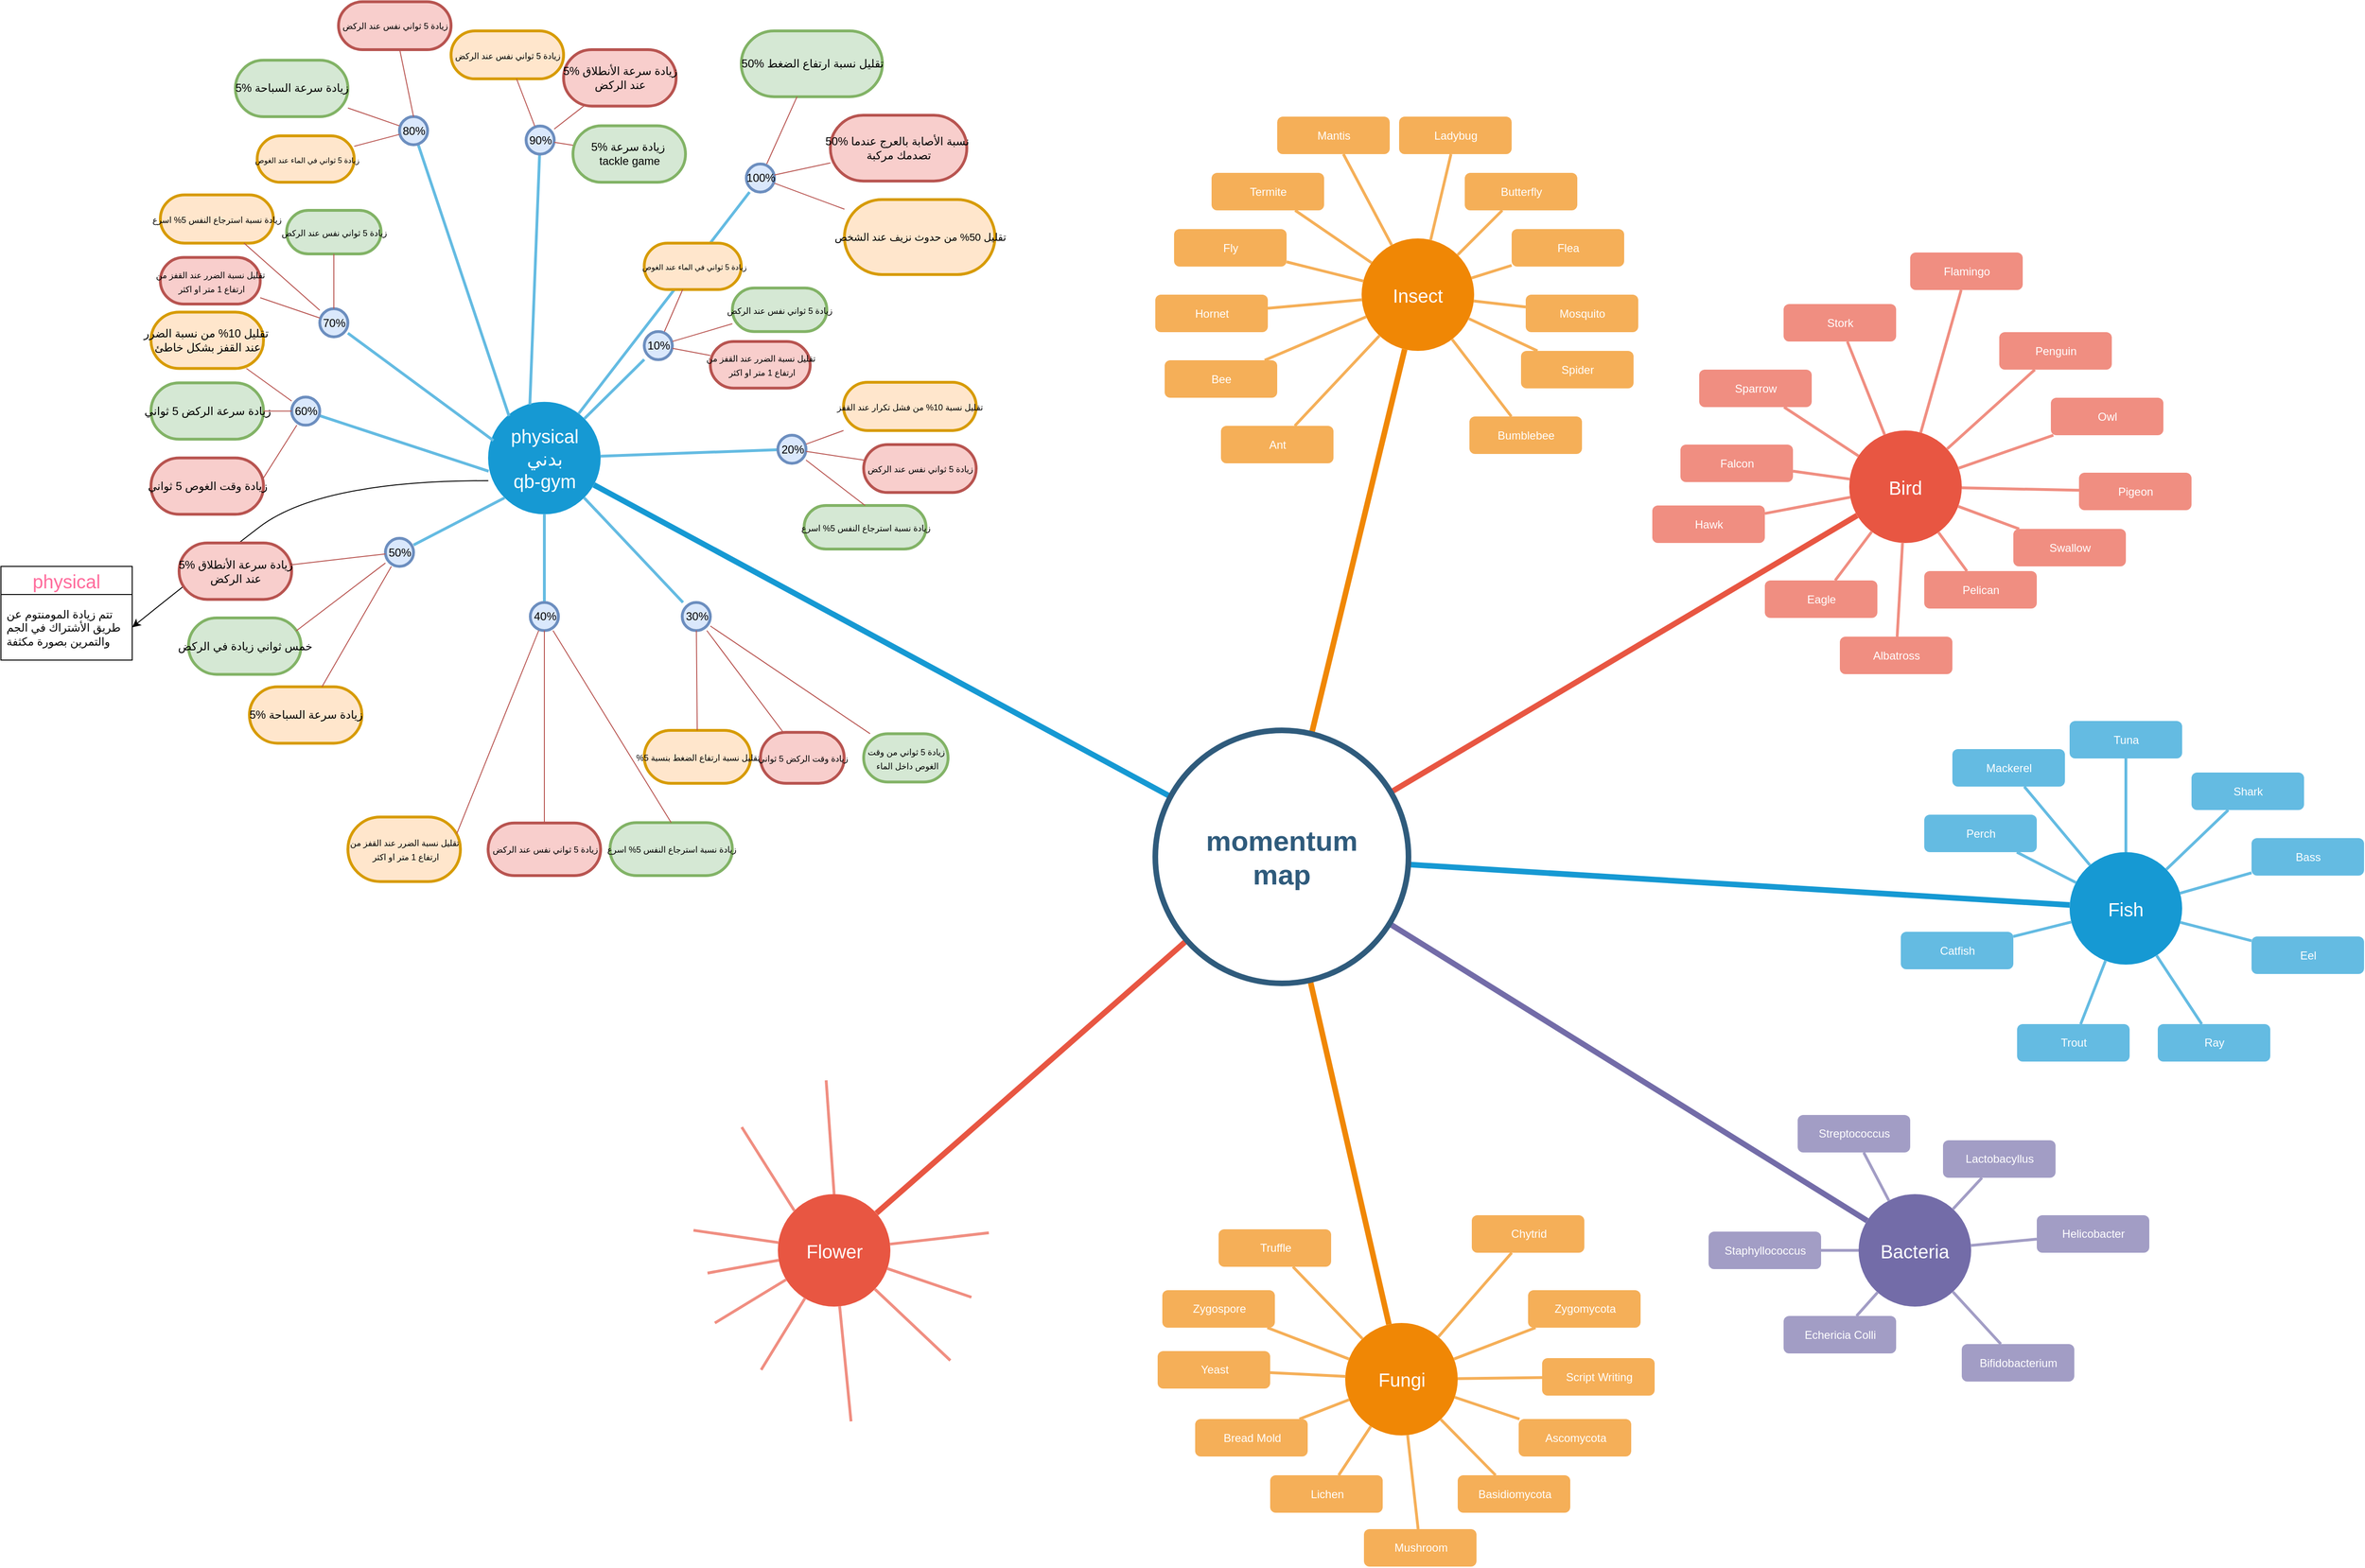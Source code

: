 <mxfile version="24.2.5" type="github">
  <diagram id="6a731a19-8d31-9384-78a2-239565b7b9f0" name="Page-1">
    <mxGraphModel dx="2535" dy="1537" grid="1" gridSize="10" guides="1" tooltips="1" connect="1" arrows="1" fold="1" page="1" pageScale="1" pageWidth="1169" pageHeight="827" background="none" math="0" shadow="0">
      <root>
        <mxCell id="0" />
        <mxCell id="1" parent="0" />
        <mxCell id="1350" value="physical&lt;br&gt;&lt;div&gt;بدني&lt;br&gt;qb-gym&lt;/div&gt;" style="ellipse;whiteSpace=wrap;html=1;shadow=0;fontFamily=Helvetica;fontSize=20;fontColor=#FFFFFF;align=center;strokeWidth=3;fillColor=#1699D3;strokeColor=none;" parent="1" vertex="1">
          <mxGeometry x="249.5" y="325.88" width="120" height="120" as="geometry" />
        </mxCell>
        <mxCell id="1351" value="Insect" style="ellipse;whiteSpace=wrap;html=1;shadow=0;fontFamily=Helvetica;fontSize=20;fontColor=#FFFFFF;align=center;strokeWidth=3;fillColor=#F08705;strokeColor=none;gradientColor=none;" parent="1" vertex="1">
          <mxGeometry x="1181" y="151.5" width="120" height="120" as="geometry" />
        </mxCell>
        <mxCell id="1352" value="Bird" style="ellipse;whiteSpace=wrap;html=1;shadow=0;fontFamily=Helvetica;fontSize=20;fontColor=#FFFFFF;align=center;strokeWidth=3;fillColor=#E85642;strokeColor=none;" parent="1" vertex="1">
          <mxGeometry x="1701" y="356.5" width="120" height="120" as="geometry" />
        </mxCell>
        <mxCell id="1353" value="Fish" style="ellipse;whiteSpace=wrap;html=1;shadow=0;fontFamily=Helvetica;fontSize=20;fontColor=#FFFFFF;align=center;strokeWidth=3;fillColor=#1699D3;strokeColor=none;" parent="1" vertex="1">
          <mxGeometry x="1936" y="806.5" width="120" height="120" as="geometry" />
        </mxCell>
        <mxCell id="1354" value="Bacteria" style="ellipse;whiteSpace=wrap;html=1;shadow=0;fontFamily=Helvetica;fontSize=20;fontColor=#FFFFFF;align=center;strokeWidth=3;fillColor=#736ca8;strokeColor=none;" parent="1" vertex="1">
          <mxGeometry x="1711" y="1171.5" width="120" height="120" as="geometry" />
        </mxCell>
        <mxCell id="1355" value="Fungi" style="ellipse;whiteSpace=wrap;html=1;shadow=0;fontFamily=Helvetica;fontSize=20;fontColor=#FFFFFF;align=center;strokeWidth=3;fillColor=#F08705;strokeColor=none;" parent="1" vertex="1">
          <mxGeometry x="1163.5" y="1309" width="120" height="120" as="geometry" />
        </mxCell>
        <mxCell id="1356" value="Flower" style="ellipse;whiteSpace=wrap;html=1;shadow=0;fontFamily=Helvetica;fontSize=20;fontColor=#FFFFFF;align=center;strokeWidth=3;fillColor=#E85642;strokeColor=none;" parent="1" vertex="1">
          <mxGeometry x="558.5" y="1171.5" width="120" height="120" as="geometry" />
        </mxCell>
        <mxCell id="1357" value="Ant" style="rounded=1;fillColor=#f5af58;strokeColor=none;strokeWidth=3;shadow=0;html=1;fontColor=#FFFFFF;" parent="1" vertex="1">
          <mxGeometry x="1031" y="351.5" width="120" height="40" as="geometry" />
        </mxCell>
        <mxCell id="1359" style="endArrow=none;strokeWidth=6;strokeColor=#1699D3;html=1;" parent="1" source="1515" target="1350" edge="1">
          <mxGeometry relative="1" as="geometry" />
        </mxCell>
        <mxCell id="1360" style="endArrow=none;strokeWidth=6;strokeColor=#f08705;html=1;" parent="1" source="1515" target="1351" edge="1">
          <mxGeometry relative="1" as="geometry" />
        </mxCell>
        <mxCell id="1361" style="endArrow=none;strokeWidth=6;strokeColor=#E85642;html=1;" parent="1" source="1515" target="1352" edge="1">
          <mxGeometry relative="1" as="geometry" />
        </mxCell>
        <mxCell id="1362" style="endArrow=none;strokeWidth=6;strokeColor=#1699D3;html=1;" parent="1" source="1515" target="1353" edge="1">
          <mxGeometry relative="1" as="geometry" />
        </mxCell>
        <mxCell id="1364" style="endArrow=none;strokeWidth=6;strokeColor=#736ca8;html=1;" parent="1" source="1515" target="1354" edge="1">
          <mxGeometry relative="1" as="geometry" />
        </mxCell>
        <mxCell id="1365" value="" style="edgeStyle=none;endArrow=none;strokeWidth=6;strokeColor=#F08705;html=1;" parent="1" source="1515" target="1355" edge="1">
          <mxGeometry x="181" y="226.5" width="100" height="100" as="geometry">
            <mxPoint x="181" y="326.5" as="sourcePoint" />
            <mxPoint x="281" y="226.5" as="targetPoint" />
          </mxGeometry>
        </mxCell>
        <mxCell id="1366" value="" style="edgeStyle=none;endArrow=none;strokeWidth=6;strokeColor=#E85642;html=1;" parent="1" source="1515" target="1356" edge="1">
          <mxGeometry x="181" y="226.5" width="100" height="100" as="geometry">
            <mxPoint x="181" y="326.5" as="sourcePoint" />
            <mxPoint x="281" y="226.5" as="targetPoint" />
          </mxGeometry>
        </mxCell>
        <mxCell id="1373" value="100%" style="rounded=1;fillColor=#dae8fc;strokeColor=#6c8ebf;strokeWidth=3;shadow=0;html=1;arcSize=50;" parent="1" vertex="1">
          <mxGeometry x="524.87" y="72" width="30" height="30" as="geometry" />
        </mxCell>
        <mxCell id="1377" value="" style="edgeStyle=none;endArrow=none;strokeWidth=3;strokeColor=#64BBE2;html=1;" parent="1" source="1350" target="WLHqO2OZkGNbgsktWJH0-1553" edge="1">
          <mxGeometry x="-221.5" y="56.5" width="100" height="100" as="geometry">
            <mxPoint x="-495.5" y="210.88" as="sourcePoint" />
            <mxPoint x="453.125" y="445.88" as="targetPoint" />
          </mxGeometry>
        </mxCell>
        <mxCell id="1379" value="" style="edgeStyle=none;endArrow=none;strokeWidth=3;strokeColor=#64BBE2;html=1;exitX=0.5;exitY=1;exitDx=0;exitDy=0;" parent="1" source="1350" target="WLHqO2OZkGNbgsktWJH0-1549" edge="1">
          <mxGeometry x="-221.5" y="56.5" width="100" height="100" as="geometry">
            <mxPoint x="-495.5" y="210.88" as="sourcePoint" />
            <mxPoint x="234.192" y="495.88" as="targetPoint" />
          </mxGeometry>
        </mxCell>
        <mxCell id="1380" value="" style="edgeStyle=none;endArrow=none;strokeWidth=3;strokeColor=#64BBE2;html=1;exitX=0;exitY=1;exitDx=0;exitDy=0;" parent="1" source="1350" target="WLHqO2OZkGNbgsktWJH0-1548" edge="1">
          <mxGeometry x="-221.5" y="56.5" width="100" height="100" as="geometry">
            <mxPoint x="-495.5" y="210.88" as="sourcePoint" />
            <mxPoint x="197" y="445.88" as="targetPoint" />
          </mxGeometry>
        </mxCell>
        <mxCell id="1381" value="" style="edgeStyle=none;endArrow=none;strokeWidth=3;strokeColor=#64BBE2;html=1;exitX=0.005;exitY=0.617;exitDx=0;exitDy=0;exitPerimeter=0;" parent="1" source="1350" target="WLHqO2OZkGNbgsktWJH0-1547" edge="1">
          <mxGeometry x="-221.5" y="56.5" width="100" height="100" as="geometry">
            <mxPoint x="-495.5" y="210.88" as="sourcePoint" />
            <mxPoint x="186" y="385.88" as="targetPoint" />
          </mxGeometry>
        </mxCell>
        <mxCell id="1382" value="" style="edgeStyle=none;endArrow=none;strokeWidth=3;strokeColor=#64BBE2;html=1;exitX=0.047;exitY=0.344;exitDx=0;exitDy=0;exitPerimeter=0;" parent="1" source="1350" target="WLHqO2OZkGNbgsktWJH0-1545" edge="1">
          <mxGeometry x="-221.5" y="56.5" width="100" height="100" as="geometry">
            <mxPoint x="-495.5" y="210.88" as="sourcePoint" />
            <mxPoint x="191.808" y="340.88" as="targetPoint" />
          </mxGeometry>
        </mxCell>
        <mxCell id="1384" value="" style="edgeStyle=none;endArrow=none;strokeWidth=3;strokeColor=#64BBE2;html=1;exitX=0.371;exitY=0.024;exitDx=0;exitDy=0;exitPerimeter=0;" parent="1" source="1350" target="WLHqO2OZkGNbgsktWJH0-1544" edge="1">
          <mxGeometry x="-221.5" y="56.5" width="100" height="100" as="geometry">
            <mxPoint x="-495.5" y="210.88" as="sourcePoint" />
            <mxPoint x="280.838" y="234.38" as="targetPoint" />
          </mxGeometry>
        </mxCell>
        <mxCell id="1385" value="" style="edgeStyle=none;endArrow=none;strokeWidth=3;strokeColor=#64BBE2;html=1;" parent="1" source="1350" target="1373" edge="1">
          <mxGeometry x="-221.5" y="56.5" width="100" height="100" as="geometry">
            <mxPoint x="-495.5" y="210.88" as="sourcePoint" />
            <mxPoint x="-395.5" y="110.88" as="targetPoint" />
          </mxGeometry>
        </mxCell>
        <mxCell id="1388" value="Bee" style="rounded=1;fillColor=#f5af58;strokeColor=none;strokeWidth=3;shadow=0;html=1;fontColor=#FFFFFF;" parent="1" vertex="1">
          <mxGeometry x="971" y="281.5" width="120" height="40" as="geometry" />
        </mxCell>
        <mxCell id="1389" value="Hornet" style="rounded=1;fillColor=#f5af58;strokeColor=none;strokeWidth=3;shadow=0;html=1;fontColor=#FFFFFF;" parent="1" vertex="1">
          <mxGeometry x="961" y="211.5" width="120" height="40" as="geometry" />
        </mxCell>
        <mxCell id="1390" value="Fly" style="rounded=1;fillColor=#f5af58;strokeColor=none;strokeWidth=3;shadow=0;html=1;fontColor=#FFFFFF;" parent="1" vertex="1">
          <mxGeometry x="981" y="141.5" width="120" height="40" as="geometry" />
        </mxCell>
        <mxCell id="1391" value="Termite" style="rounded=1;fillColor=#f5af58;strokeColor=none;strokeWidth=3;shadow=0;html=1;fontColor=#FFFFFF;" parent="1" vertex="1">
          <mxGeometry x="1021" y="81.5" width="120" height="40" as="geometry" />
        </mxCell>
        <mxCell id="1392" value="Mantis" style="rounded=1;fillColor=#f5af58;strokeColor=none;strokeWidth=3;shadow=0;html=1;fontColor=#FFFFFF;" parent="1" vertex="1">
          <mxGeometry x="1091" y="21.5" width="120" height="40" as="geometry" />
        </mxCell>
        <mxCell id="1393" value="Ladybug" style="rounded=1;fillColor=#f5af58;strokeColor=none;strokeWidth=3;shadow=0;html=1;fontColor=#FFFFFF;" parent="1" vertex="1">
          <mxGeometry x="1221" y="21.5" width="120" height="40" as="geometry" />
        </mxCell>
        <mxCell id="1394" value="Butterfly" style="rounded=1;fillColor=#f5af58;strokeColor=none;strokeWidth=3;shadow=0;html=1;fontColor=#FFFFFF;" parent="1" vertex="1">
          <mxGeometry x="1291" y="81.5" width="120" height="40" as="geometry" />
        </mxCell>
        <mxCell id="1395" value="Flea" style="rounded=1;fillColor=#f5af58;strokeColor=none;strokeWidth=3;shadow=0;html=1;fontColor=#FFFFFF;" parent="1" vertex="1">
          <mxGeometry x="1341" y="141.5" width="120" height="40" as="geometry" />
        </mxCell>
        <mxCell id="1396" value="Mosquito" style="rounded=1;fillColor=#f5af58;strokeColor=none;strokeWidth=3;shadow=0;html=1;fontColor=#FFFFFF;" parent="1" vertex="1">
          <mxGeometry x="1356" y="211.5" width="120" height="40" as="geometry" />
        </mxCell>
        <mxCell id="1397" value="Spider" style="rounded=1;fillColor=#f5af58;strokeColor=none;strokeWidth=3;shadow=0;html=1;fontColor=#FFFFFF;" parent="1" vertex="1">
          <mxGeometry x="1351" y="271.5" width="120" height="40" as="geometry" />
        </mxCell>
        <mxCell id="1398" value="Bumblebee" style="rounded=1;fillColor=#f5af58;strokeColor=none;strokeWidth=3;shadow=0;html=1;fontColor=#FFFFFF;" parent="1" vertex="1">
          <mxGeometry x="1296" y="341.5" width="120" height="40" as="geometry" />
        </mxCell>
        <mxCell id="1399" value="" style="edgeStyle=none;endArrow=none;strokeWidth=3;strokeColor=#F5AF58;html=1;" parent="1" source="1351" target="1357" edge="1">
          <mxGeometry x="3.5" y="21.5" width="100" height="100" as="geometry">
            <mxPoint x="61" y="61.5" as="sourcePoint" />
            <mxPoint x="161" y="-38.5" as="targetPoint" />
          </mxGeometry>
        </mxCell>
        <mxCell id="1400" value="" style="edgeStyle=none;endArrow=none;strokeWidth=3;strokeColor=#F5AF58;html=1;" parent="1" source="1351" target="1388" edge="1">
          <mxGeometry x="3.5" y="21.5" width="100" height="100" as="geometry">
            <mxPoint x="61" y="61.5" as="sourcePoint" />
            <mxPoint x="161" y="-38.5" as="targetPoint" />
          </mxGeometry>
        </mxCell>
        <mxCell id="1401" value="" style="edgeStyle=none;endArrow=none;strokeWidth=3;strokeColor=#F5AF58;html=1;" parent="1" source="1351" target="1389" edge="1">
          <mxGeometry x="3.5" y="21.5" width="100" height="100" as="geometry">
            <mxPoint x="61" y="61.5" as="sourcePoint" />
            <mxPoint x="161" y="-38.5" as="targetPoint" />
          </mxGeometry>
        </mxCell>
        <mxCell id="1402" value="" style="edgeStyle=none;endArrow=none;strokeWidth=3;strokeColor=#F5AF58;html=1;" parent="1" source="1351" target="1390" edge="1">
          <mxGeometry x="3.5" y="21.5" width="100" height="100" as="geometry">
            <mxPoint x="61" y="61.5" as="sourcePoint" />
            <mxPoint x="161" y="-38.5" as="targetPoint" />
          </mxGeometry>
        </mxCell>
        <mxCell id="1403" value="" style="edgeStyle=none;endArrow=none;strokeWidth=3;strokeColor=#F5AF58;html=1;" parent="1" source="1351" target="1391" edge="1">
          <mxGeometry x="3.5" y="21.5" width="100" height="100" as="geometry">
            <mxPoint x="61" y="61.5" as="sourcePoint" />
            <mxPoint x="161" y="-38.5" as="targetPoint" />
          </mxGeometry>
        </mxCell>
        <mxCell id="1404" value="" style="edgeStyle=none;endArrow=none;strokeWidth=3;strokeColor=#F5AF58;html=1;" parent="1" source="1351" target="1392" edge="1">
          <mxGeometry x="3.5" y="21.5" width="100" height="100" as="geometry">
            <mxPoint x="61" y="61.5" as="sourcePoint" />
            <mxPoint x="161" y="-38.5" as="targetPoint" />
          </mxGeometry>
        </mxCell>
        <mxCell id="1405" value="" style="edgeStyle=none;endArrow=none;strokeWidth=3;strokeColor=#F5AF58;html=1;" parent="1" source="1351" target="1393" edge="1">
          <mxGeometry x="3.5" y="21.5" width="100" height="100" as="geometry">
            <mxPoint x="61" y="61.5" as="sourcePoint" />
            <mxPoint x="161" y="-38.5" as="targetPoint" />
          </mxGeometry>
        </mxCell>
        <mxCell id="1406" value="" style="edgeStyle=none;endArrow=none;strokeWidth=3;strokeColor=#F5AF58;html=1;" parent="1" source="1351" target="1394" edge="1">
          <mxGeometry x="3.5" y="21.5" width="100" height="100" as="geometry">
            <mxPoint x="61" y="61.5" as="sourcePoint" />
            <mxPoint x="161" y="-38.5" as="targetPoint" />
          </mxGeometry>
        </mxCell>
        <mxCell id="1407" value="" style="edgeStyle=none;endArrow=none;strokeWidth=3;strokeColor=#F5AF58;html=1;" parent="1" source="1351" target="1395" edge="1">
          <mxGeometry x="3.5" y="21.5" width="100" height="100" as="geometry">
            <mxPoint x="61" y="61.5" as="sourcePoint" />
            <mxPoint x="161" y="-38.5" as="targetPoint" />
          </mxGeometry>
        </mxCell>
        <mxCell id="1408" value="" style="edgeStyle=none;endArrow=none;strokeWidth=3;strokeColor=#F5AF58;html=1;" parent="1" source="1351" target="1396" edge="1">
          <mxGeometry x="3.5" y="21.5" width="100" height="100" as="geometry">
            <mxPoint x="61" y="61.5" as="sourcePoint" />
            <mxPoint x="161" y="-38.5" as="targetPoint" />
          </mxGeometry>
        </mxCell>
        <mxCell id="1409" value="" style="edgeStyle=none;endArrow=none;strokeWidth=3;strokeColor=#F5AF58;html=1;" parent="1" source="1351" target="1397" edge="1">
          <mxGeometry x="3.5" y="21.5" width="100" height="100" as="geometry">
            <mxPoint x="61" y="61.5" as="sourcePoint" />
            <mxPoint x="161" y="-38.5" as="targetPoint" />
          </mxGeometry>
        </mxCell>
        <mxCell id="1410" value="" style="edgeStyle=none;endArrow=none;strokeWidth=3;strokeColor=#F5AF58;html=1;" parent="1" source="1351" target="1398" edge="1">
          <mxGeometry x="3.5" y="21.5" width="100" height="100" as="geometry">
            <mxPoint x="61" y="61.5" as="sourcePoint" />
            <mxPoint x="161" y="-38.5" as="targetPoint" />
          </mxGeometry>
        </mxCell>
        <mxCell id="1411" value="Eagle" style="rounded=1;fillColor=#f08e81;strokeColor=none;strokeWidth=3;shadow=0;html=1;fontColor=#FFFFFF;" parent="1" vertex="1">
          <mxGeometry x="1611" y="516.5" width="120" height="40" as="geometry" />
        </mxCell>
        <mxCell id="1412" value="Pigeon" style="rounded=1;fillColor=#f08e81;strokeColor=none;strokeWidth=3;shadow=0;html=1;fontColor=#FFFFFF;" parent="1" vertex="1">
          <mxGeometry x="1946" y="401.5" width="120" height="40" as="geometry" />
        </mxCell>
        <mxCell id="1413" value="Hawk" style="rounded=1;fillColor=#f08e81;strokeColor=none;strokeWidth=3;shadow=0;html=1;fontColor=#FFFFFF;" parent="1" vertex="1">
          <mxGeometry x="1491" y="436.5" width="120" height="40" as="geometry" />
        </mxCell>
        <mxCell id="1414" value="Falcon" style="rounded=1;fillColor=#f08e81;strokeColor=none;strokeWidth=3;shadow=0;html=1;fontColor=#FFFFFF;" parent="1" vertex="1">
          <mxGeometry x="1521" y="371.5" width="120" height="40" as="geometry" />
        </mxCell>
        <mxCell id="1415" value="Sparrow" style="rounded=1;fillColor=#f08e81;strokeColor=none;strokeWidth=3;shadow=0;html=1;fontColor=#FFFFFF;" parent="1" vertex="1">
          <mxGeometry x="1541" y="291.5" width="120" height="40" as="geometry" />
        </mxCell>
        <mxCell id="1416" value="Stork" style="rounded=1;fillColor=#f08e81;strokeColor=none;strokeWidth=3;shadow=0;html=1;fontColor=#FFFFFF;" parent="1" vertex="1">
          <mxGeometry x="1631" y="221.5" width="120" height="40" as="geometry" />
        </mxCell>
        <mxCell id="1417" value="Flamingo" style="rounded=1;fillColor=#f08e81;strokeColor=none;strokeWidth=3;shadow=0;html=1;fontColor=#FFFFFF;" parent="1" vertex="1">
          <mxGeometry x="1766" y="166.5" width="120" height="40" as="geometry" />
        </mxCell>
        <mxCell id="1418" value="Penguin" style="rounded=1;fillColor=#f08e81;strokeColor=none;strokeWidth=3;shadow=0;html=1;fontColor=#FFFFFF;" parent="1" vertex="1">
          <mxGeometry x="1861" y="251.5" width="120" height="40" as="geometry" />
        </mxCell>
        <mxCell id="1419" value="Owl" style="rounded=1;fillColor=#f08e81;strokeColor=none;strokeWidth=3;shadow=0;html=1;fontColor=#FFFFFF;" parent="1" vertex="1">
          <mxGeometry x="1916" y="321.5" width="120" height="40" as="geometry" />
        </mxCell>
        <mxCell id="1420" value="Albatross" style="rounded=1;fillColor=#f08e81;strokeColor=none;strokeWidth=3;shadow=0;html=1;fontColor=#FFFFFF;" parent="1" vertex="1">
          <mxGeometry x="1691" y="576.5" width="120" height="40" as="geometry" />
        </mxCell>
        <mxCell id="1421" value="Pelican" style="rounded=1;fillColor=#f08e81;strokeColor=none;strokeWidth=3;shadow=0;html=1;fontColor=#FFFFFF;" parent="1" vertex="1">
          <mxGeometry x="1781" y="506.5" width="120" height="40" as="geometry" />
        </mxCell>
        <mxCell id="1422" value="Swallow" style="rounded=1;fillColor=#f08e81;strokeColor=none;strokeWidth=3;shadow=0;html=1;fontColor=#FFFFFF;" parent="1" vertex="1">
          <mxGeometry x="1876" y="461.5" width="120" height="40" as="geometry" />
        </mxCell>
        <mxCell id="1423" value="" style="edgeStyle=none;endArrow=none;strokeWidth=3;strokeColor=#F08E81;html=1;" parent="1" source="1352" target="1411" edge="1">
          <mxGeometry x="31" y="106.5" width="100" height="100" as="geometry">
            <mxPoint x="31" y="206.5" as="sourcePoint" />
            <mxPoint x="131" y="106.5" as="targetPoint" />
          </mxGeometry>
        </mxCell>
        <mxCell id="1424" value="" style="edgeStyle=none;endArrow=none;strokeWidth=3;strokeColor=#F08E81;html=1;" parent="1" source="1352" target="1413" edge="1">
          <mxGeometry x="31" y="106.5" width="100" height="100" as="geometry">
            <mxPoint x="31" y="206.5" as="sourcePoint" />
            <mxPoint x="131" y="106.5" as="targetPoint" />
          </mxGeometry>
        </mxCell>
        <mxCell id="1425" value="" style="edgeStyle=none;endArrow=none;strokeWidth=3;strokeColor=#F08E81;html=1;" parent="1" source="1352" target="1414" edge="1">
          <mxGeometry x="31" y="106.5" width="100" height="100" as="geometry">
            <mxPoint x="31" y="206.5" as="sourcePoint" />
            <mxPoint x="131" y="106.5" as="targetPoint" />
          </mxGeometry>
        </mxCell>
        <mxCell id="1426" value="" style="edgeStyle=none;endArrow=none;strokeWidth=3;strokeColor=#F08E81;html=1;" parent="1" source="1352" target="1415" edge="1">
          <mxGeometry x="31" y="106.5" width="100" height="100" as="geometry">
            <mxPoint x="31" y="206.5" as="sourcePoint" />
            <mxPoint x="131" y="106.5" as="targetPoint" />
          </mxGeometry>
        </mxCell>
        <mxCell id="1427" value="" style="edgeStyle=none;endArrow=none;strokeWidth=3;strokeColor=#F08E81;html=1;" parent="1" source="1352" target="1416" edge="1">
          <mxGeometry x="31" y="106.5" width="100" height="100" as="geometry">
            <mxPoint x="31" y="206.5" as="sourcePoint" />
            <mxPoint x="131" y="106.5" as="targetPoint" />
          </mxGeometry>
        </mxCell>
        <mxCell id="1428" value="" style="edgeStyle=none;endArrow=none;strokeWidth=3;strokeColor=#F08E81;html=1;" parent="1" source="1352" target="1417" edge="1">
          <mxGeometry x="31" y="106.5" width="100" height="100" as="geometry">
            <mxPoint x="31" y="206.5" as="sourcePoint" />
            <mxPoint x="131" y="106.5" as="targetPoint" />
          </mxGeometry>
        </mxCell>
        <mxCell id="1429" value="" style="edgeStyle=none;endArrow=none;strokeWidth=3;strokeColor=#F08E81;html=1;" parent="1" source="1352" target="1418" edge="1">
          <mxGeometry x="31" y="106.5" width="100" height="100" as="geometry">
            <mxPoint x="31" y="206.5" as="sourcePoint" />
            <mxPoint x="131" y="106.5" as="targetPoint" />
          </mxGeometry>
        </mxCell>
        <mxCell id="1430" value="" style="edgeStyle=none;endArrow=none;strokeWidth=3;strokeColor=#F08E81;html=1;" parent="1" source="1352" target="1419" edge="1">
          <mxGeometry x="31" y="106.5" width="100" height="100" as="geometry">
            <mxPoint x="31" y="206.5" as="sourcePoint" />
            <mxPoint x="131" y="106.5" as="targetPoint" />
          </mxGeometry>
        </mxCell>
        <mxCell id="1431" value="" style="edgeStyle=none;endArrow=none;strokeWidth=3;strokeColor=#F08E81;html=1;" parent="1" source="1352" target="1412" edge="1">
          <mxGeometry x="31" y="106.5" width="100" height="100" as="geometry">
            <mxPoint x="31" y="206.5" as="sourcePoint" />
            <mxPoint x="131" y="106.5" as="targetPoint" />
          </mxGeometry>
        </mxCell>
        <mxCell id="1432" value="" style="edgeStyle=none;endArrow=none;strokeWidth=3;strokeColor=#F08E81;html=1;" parent="1" source="1352" target="1422" edge="1">
          <mxGeometry x="31" y="106.5" width="100" height="100" as="geometry">
            <mxPoint x="31" y="206.5" as="sourcePoint" />
            <mxPoint x="131" y="106.5" as="targetPoint" />
          </mxGeometry>
        </mxCell>
        <mxCell id="1433" value="" style="edgeStyle=none;endArrow=none;strokeWidth=3;strokeColor=#F08E81;html=1;" parent="1" source="1352" target="1421" edge="1">
          <mxGeometry x="31" y="106.5" width="100" height="100" as="geometry">
            <mxPoint x="31" y="206.5" as="sourcePoint" />
            <mxPoint x="131" y="106.5" as="targetPoint" />
          </mxGeometry>
        </mxCell>
        <mxCell id="1434" value="" style="edgeStyle=none;endArrow=none;strokeWidth=3;strokeColor=#F08E81;html=1;" parent="1" source="1352" target="1420" edge="1">
          <mxGeometry x="31" y="106.5" width="100" height="100" as="geometry">
            <mxPoint x="31" y="206.5" as="sourcePoint" />
            <mxPoint x="131" y="106.5" as="targetPoint" />
          </mxGeometry>
        </mxCell>
        <mxCell id="1435" value="Perch" style="rounded=1;fillColor=#64BBE2;strokeColor=none;strokeWidth=3;shadow=0;html=1;fontColor=#FFFFFF;" parent="1" vertex="1">
          <mxGeometry x="1781" y="766.5" width="120" height="40" as="geometry" />
        </mxCell>
        <mxCell id="1436" value="Mackerel" style="rounded=1;fillColor=#64BBE2;strokeColor=none;strokeWidth=3;shadow=0;html=1;fontColor=#FFFFFF;" parent="1" vertex="1">
          <mxGeometry x="1811" y="696.5" width="120" height="40" as="geometry" />
        </mxCell>
        <mxCell id="1437" value="Tuna" style="rounded=1;fillColor=#64BBE2;strokeColor=none;strokeWidth=3;shadow=0;html=1;fontColor=#FFFFFF;" parent="1" vertex="1">
          <mxGeometry x="1936" y="666.5" width="120" height="40" as="geometry" />
        </mxCell>
        <mxCell id="1438" value="Shark" style="rounded=1;fillColor=#64BBE2;strokeColor=none;strokeWidth=3;shadow=0;html=1;fontColor=#FFFFFF;" parent="1" vertex="1">
          <mxGeometry x="2066" y="721.5" width="120" height="40" as="geometry" />
        </mxCell>
        <mxCell id="1440" value="Bass" style="rounded=1;fillColor=#64BBE2;strokeColor=none;strokeWidth=3;shadow=0;html=1;fontColor=#FFFFFF;" parent="1" vertex="1">
          <mxGeometry x="2130" y="791.5" width="120" height="40" as="geometry" />
        </mxCell>
        <mxCell id="1441" value="Eel" style="rounded=1;fillColor=#64BBE2;strokeColor=none;strokeWidth=3;shadow=0;html=1;fontColor=#FFFFFF;" parent="1" vertex="1">
          <mxGeometry x="2130" y="896.5" width="120" height="40" as="geometry" />
        </mxCell>
        <mxCell id="1443" value="Ray" style="rounded=1;fillColor=#64BBE2;strokeColor=none;strokeWidth=3;shadow=0;html=1;fontColor=#FFFFFF;" parent="1" vertex="1">
          <mxGeometry x="2030" y="990" width="120" height="40" as="geometry" />
        </mxCell>
        <mxCell id="1444" value="Trout" style="rounded=1;fillColor=#64BBE2;strokeColor=none;strokeWidth=3;shadow=0;html=1;fontColor=#FFFFFF;" parent="1" vertex="1">
          <mxGeometry x="1880" y="990" width="120" height="40" as="geometry" />
        </mxCell>
        <mxCell id="1445" value="Catfish" style="rounded=1;fillColor=#64BBE2;strokeColor=none;strokeWidth=3;shadow=0;html=1;fontColor=#FFFFFF;" parent="1" vertex="1">
          <mxGeometry x="1756" y="891.5" width="120" height="40" as="geometry" />
        </mxCell>
        <mxCell id="1446" value="" style="edgeStyle=none;endArrow=none;strokeWidth=3;strokeColor=#64BBE2;html=1;" parent="1" source="1353" target="1435" edge="1">
          <mxGeometry x="-24" y="196.5" width="100" height="100" as="geometry">
            <mxPoint x="-24" y="296.5" as="sourcePoint" />
            <mxPoint x="76" y="196.5" as="targetPoint" />
          </mxGeometry>
        </mxCell>
        <mxCell id="1447" value="" style="edgeStyle=none;endArrow=none;strokeWidth=3;strokeColor=#64BBE2;html=1;" parent="1" source="1353" target="1436" edge="1">
          <mxGeometry x="-24" y="196.5" width="100" height="100" as="geometry">
            <mxPoint x="-24" y="296.5" as="sourcePoint" />
            <mxPoint x="76" y="196.5" as="targetPoint" />
          </mxGeometry>
        </mxCell>
        <mxCell id="1448" value="" style="edgeStyle=none;endArrow=none;strokeWidth=3;strokeColor=#64BBE2;html=1;" parent="1" source="1353" target="1437" edge="1">
          <mxGeometry x="-24" y="196.5" width="100" height="100" as="geometry">
            <mxPoint x="-24" y="296.5" as="sourcePoint" />
            <mxPoint x="76" y="196.5" as="targetPoint" />
          </mxGeometry>
        </mxCell>
        <mxCell id="1449" value="" style="edgeStyle=none;endArrow=none;strokeWidth=3;strokeColor=#64BBE2;html=1;" parent="1" source="1353" target="1438" edge="1">
          <mxGeometry x="-24" y="196.5" width="100" height="100" as="geometry">
            <mxPoint x="-24" y="296.5" as="sourcePoint" />
            <mxPoint x="76" y="196.5" as="targetPoint" />
          </mxGeometry>
        </mxCell>
        <mxCell id="1451" value="" style="edgeStyle=none;endArrow=none;strokeWidth=3;strokeColor=#64BBE2;html=1;" parent="1" source="1353" target="1440" edge="1">
          <mxGeometry x="-24" y="196.5" width="100" height="100" as="geometry">
            <mxPoint x="-24" y="296.5" as="sourcePoint" />
            <mxPoint x="76" y="196.5" as="targetPoint" />
          </mxGeometry>
        </mxCell>
        <mxCell id="1453" value="" style="edgeStyle=none;endArrow=none;strokeWidth=3;strokeColor=#64BBE2;html=1;" parent="1" source="1353" target="1441" edge="1">
          <mxGeometry x="-24" y="196.5" width="100" height="100" as="geometry">
            <mxPoint x="-24" y="296.5" as="sourcePoint" />
            <mxPoint x="76" y="196.5" as="targetPoint" />
          </mxGeometry>
        </mxCell>
        <mxCell id="1454" value="" style="edgeStyle=none;endArrow=none;strokeWidth=3;strokeColor=#64BBE2;html=1;" parent="1" source="1353" target="1443" edge="1">
          <mxGeometry x="-24" y="196.5" width="100" height="100" as="geometry">
            <mxPoint x="-24" y="296.5" as="sourcePoint" />
            <mxPoint x="76" y="196.5" as="targetPoint" />
          </mxGeometry>
        </mxCell>
        <mxCell id="1455" value="" style="edgeStyle=none;endArrow=none;strokeWidth=3;strokeColor=#64BBE2;html=1;" parent="1" source="1353" target="1444" edge="1">
          <mxGeometry x="-24" y="196.5" width="100" height="100" as="geometry">
            <mxPoint x="-24" y="296.5" as="sourcePoint" />
            <mxPoint x="76" y="196.5" as="targetPoint" />
          </mxGeometry>
        </mxCell>
        <mxCell id="1456" value="" style="edgeStyle=none;endArrow=none;strokeWidth=3;strokeColor=#64BBE2;html=1;" parent="1" source="1353" target="1445" edge="1">
          <mxGeometry x="-24" y="196.5" width="100" height="100" as="geometry">
            <mxPoint x="-24" y="296.5" as="sourcePoint" />
            <mxPoint x="76" y="196.5" as="targetPoint" />
          </mxGeometry>
        </mxCell>
        <mxCell id="1457" value="Streptococcus" style="rounded=1;fillColor=#a29dc5;strokeColor=none;strokeWidth=3;shadow=0;html=1;fontColor=#FFFFFF;" parent="1" vertex="1">
          <mxGeometry x="1646" y="1087" width="120" height="40" as="geometry" />
        </mxCell>
        <mxCell id="1458" value="Echericia Colli" style="rounded=1;fillColor=#a29dc5;strokeColor=none;strokeWidth=3;shadow=0;html=1;fontColor=#FFFFFF;" parent="1" vertex="1">
          <mxGeometry x="1631" y="1301.5" width="120" height="40" as="geometry" />
        </mxCell>
        <mxCell id="1459" value="Lactobacyllus" style="rounded=1;fillColor=#a29dc5;strokeColor=none;strokeWidth=3;shadow=0;html=1;fontColor=#FFFFFF;" parent="1" vertex="1">
          <mxGeometry x="1801" y="1114" width="120" height="40" as="geometry" />
        </mxCell>
        <mxCell id="1460" value="Helicobacter" style="rounded=1;fillColor=#a29dc5;strokeColor=none;strokeWidth=3;shadow=0;html=1;fontColor=#FFFFFF;" parent="1" vertex="1">
          <mxGeometry x="1901" y="1194" width="120" height="40" as="geometry" />
        </mxCell>
        <mxCell id="1461" value="Bifidobacterium" style="rounded=1;fillColor=#a29dc5;strokeColor=none;strokeWidth=3;shadow=0;html=1;fontColor=#FFFFFF;" parent="1" vertex="1">
          <mxGeometry x="1821" y="1331.5" width="120" height="40" as="geometry" />
        </mxCell>
        <mxCell id="1462" value="Staphyllococcus" style="rounded=1;fillColor=#a29dc5;strokeColor=none;strokeWidth=3;shadow=0;html=1;fontColor=#FFFFFF;" parent="1" vertex="1">
          <mxGeometry x="1551" y="1211.5" width="120" height="40" as="geometry" />
        </mxCell>
        <mxCell id="1463" value="" style="edgeStyle=none;endArrow=none;strokeWidth=3;strokeColor=#A29DC5;html=1;" parent="1" source="1354" target="1460" edge="1">
          <mxGeometry x="251" y="-103.5" width="100" height="100" as="geometry">
            <mxPoint x="251" y="-3.5" as="sourcePoint" />
            <mxPoint x="351" y="-103.5" as="targetPoint" />
          </mxGeometry>
        </mxCell>
        <mxCell id="1464" value="" style="edgeStyle=none;endArrow=none;strokeWidth=3;strokeColor=#A29DC5;html=1;" parent="1" source="1354" target="1461" edge="1">
          <mxGeometry x="251" y="-103.5" width="100" height="100" as="geometry">
            <mxPoint x="251" y="-3.5" as="sourcePoint" />
            <mxPoint x="351" y="-103.5" as="targetPoint" />
          </mxGeometry>
        </mxCell>
        <mxCell id="1465" value="" style="edgeStyle=none;endArrow=none;strokeWidth=3;strokeColor=#A29DC5;html=1;" parent="1" source="1354" target="1458" edge="1">
          <mxGeometry x="251" y="-103.5" width="100" height="100" as="geometry">
            <mxPoint x="251" y="-3.5" as="sourcePoint" />
            <mxPoint x="351" y="-103.5" as="targetPoint" />
          </mxGeometry>
        </mxCell>
        <mxCell id="1466" value="" style="edgeStyle=none;endArrow=none;strokeWidth=3;strokeColor=#A29DC5;html=1;" parent="1" source="1354" target="1462" edge="1">
          <mxGeometry x="251" y="-103.5" width="100" height="100" as="geometry">
            <mxPoint x="251" y="-3.5" as="sourcePoint" />
            <mxPoint x="351" y="-103.5" as="targetPoint" />
          </mxGeometry>
        </mxCell>
        <mxCell id="1467" value="" style="edgeStyle=none;endArrow=none;strokeWidth=3;strokeColor=#A29DC5;html=1;" parent="1" source="1354" target="1457" edge="1">
          <mxGeometry x="251" y="-103.5" width="100" height="100" as="geometry">
            <mxPoint x="251" y="-3.5" as="sourcePoint" />
            <mxPoint x="351" y="-103.5" as="targetPoint" />
          </mxGeometry>
        </mxCell>
        <mxCell id="1468" value="Zygomycota" style="rounded=1;fillColor=#f5af58;strokeColor=none;strokeWidth=3;shadow=0;html=1;fontColor=#FFFFFF;" parent="1" vertex="1">
          <mxGeometry x="1358.5" y="1274" width="120" height="40" as="geometry" />
        </mxCell>
        <mxCell id="1469" value="Script Writing" style="rounded=1;fillColor=#f5af58;strokeColor=none;strokeWidth=3;shadow=0;html=1;fontColor=#FFFFFF;" parent="1" vertex="1">
          <mxGeometry x="1373.5" y="1346.5" width="120" height="40" as="geometry" />
        </mxCell>
        <mxCell id="1470" value="Ascomycota" style="rounded=1;fillColor=#f5af58;strokeColor=none;strokeWidth=3;shadow=0;html=1;fontColor=#FFFFFF;" parent="1" vertex="1">
          <mxGeometry x="1348.5" y="1411.5" width="120" height="40" as="geometry" />
        </mxCell>
        <mxCell id="1471" value="Basidiomycota" style="rounded=1;fillColor=#f5af58;strokeColor=none;strokeWidth=3;shadow=0;html=1;fontColor=#FFFFFF;" parent="1" vertex="1">
          <mxGeometry x="1283.5" y="1471.5" width="120" height="40" as="geometry" />
        </mxCell>
        <mxCell id="1472" value="Mushroom" style="rounded=1;fillColor=#f5af58;strokeColor=none;strokeWidth=3;shadow=0;html=1;fontColor=#FFFFFF;" parent="1" vertex="1">
          <mxGeometry x="1183.5" y="1529" width="120" height="40" as="geometry" />
        </mxCell>
        <mxCell id="1473" value="Lichen" style="rounded=1;fillColor=#f5af58;strokeColor=none;strokeWidth=3;shadow=0;html=1;fontColor=#FFFFFF;" parent="1" vertex="1">
          <mxGeometry x="1083.5" y="1471.5" width="120" height="40" as="geometry" />
        </mxCell>
        <mxCell id="1474" value="Bread Mold" style="rounded=1;fillColor=#f5af58;strokeColor=none;strokeWidth=3;shadow=0;html=1;fontColor=#FFFFFF;" parent="1" vertex="1">
          <mxGeometry x="1003.5" y="1411.5" width="120" height="40" as="geometry" />
        </mxCell>
        <mxCell id="1475" value="Yeast" style="rounded=1;fillColor=#f5af58;strokeColor=none;strokeWidth=3;shadow=0;html=1;fontColor=#FFFFFF;" parent="1" vertex="1">
          <mxGeometry x="963.5" y="1339" width="120" height="40" as="geometry" />
        </mxCell>
        <mxCell id="1476" value="Zygospore" style="rounded=1;fillColor=#f5af58;strokeColor=none;strokeWidth=3;shadow=0;html=1;fontColor=#FFFFFF;" parent="1" vertex="1">
          <mxGeometry x="968.5" y="1274" width="120" height="40" as="geometry" />
        </mxCell>
        <mxCell id="1477" value="Truffle" style="rounded=1;fillColor=#f5af58;strokeColor=none;strokeWidth=3;shadow=0;html=1;fontColor=#FFFFFF;" parent="1" vertex="1">
          <mxGeometry x="1028.5" y="1209" width="120" height="40" as="geometry" />
        </mxCell>
        <mxCell id="1478" value="Chytrid" style="rounded=1;fillColor=#f5af58;strokeColor=none;strokeWidth=3;shadow=0;html=1;fontColor=#FFFFFF;" parent="1" vertex="1">
          <mxGeometry x="1298.5" y="1194" width="120" height="40" as="geometry" />
        </mxCell>
        <mxCell id="1479" value="" style="edgeStyle=none;endArrow=none;strokeWidth=3;strokeColor=#F5AF58;html=1;" parent="1" source="1355" target="1478" edge="1">
          <mxGeometry x="243.5" y="39" width="100" height="100" as="geometry">
            <mxPoint x="243.5" y="139" as="sourcePoint" />
            <mxPoint x="343.5" y="39" as="targetPoint" />
          </mxGeometry>
        </mxCell>
        <mxCell id="1480" value="" style="edgeStyle=none;endArrow=none;strokeWidth=3;strokeColor=#F5AF58;html=1;" parent="1" source="1355" target="1468" edge="1">
          <mxGeometry x="243.5" y="39" width="100" height="100" as="geometry">
            <mxPoint x="243.5" y="139" as="sourcePoint" />
            <mxPoint x="343.5" y="39" as="targetPoint" />
          </mxGeometry>
        </mxCell>
        <mxCell id="1481" value="" style="edgeStyle=none;endArrow=none;strokeWidth=3;strokeColor=#F5AF58;html=1;" parent="1" source="1355" target="1469" edge="1">
          <mxGeometry x="243.5" y="39" width="100" height="100" as="geometry">
            <mxPoint x="243.5" y="139" as="sourcePoint" />
            <mxPoint x="343.5" y="39" as="targetPoint" />
          </mxGeometry>
        </mxCell>
        <mxCell id="1482" value="" style="edgeStyle=none;endArrow=none;strokeWidth=3;strokeColor=#F5AF58;html=1;" parent="1" source="1355" target="1470" edge="1">
          <mxGeometry x="243.5" y="39" width="100" height="100" as="geometry">
            <mxPoint x="243.5" y="139" as="sourcePoint" />
            <mxPoint x="343.5" y="39" as="targetPoint" />
          </mxGeometry>
        </mxCell>
        <mxCell id="1483" value="" style="edgeStyle=none;endArrow=none;strokeWidth=3;strokeColor=#F5AF58;html=1;" parent="1" source="1355" target="1471" edge="1">
          <mxGeometry x="243.5" y="39" width="100" height="100" as="geometry">
            <mxPoint x="243.5" y="139" as="sourcePoint" />
            <mxPoint x="343.5" y="39" as="targetPoint" />
          </mxGeometry>
        </mxCell>
        <mxCell id="1484" value="" style="edgeStyle=none;endArrow=none;strokeWidth=3;strokeColor=#F5AF58;html=1;" parent="1" source="1355" target="1472" edge="1">
          <mxGeometry x="243.5" y="39" width="100" height="100" as="geometry">
            <mxPoint x="243.5" y="139" as="sourcePoint" />
            <mxPoint x="343.5" y="39" as="targetPoint" />
          </mxGeometry>
        </mxCell>
        <mxCell id="1485" value="" style="edgeStyle=none;endArrow=none;strokeWidth=3;strokeColor=#F5AF58;html=1;" parent="1" source="1355" target="1473" edge="1">
          <mxGeometry x="243.5" y="39" width="100" height="100" as="geometry">
            <mxPoint x="243.5" y="139" as="sourcePoint" />
            <mxPoint x="343.5" y="39" as="targetPoint" />
          </mxGeometry>
        </mxCell>
        <mxCell id="1486" value="" style="edgeStyle=none;endArrow=none;strokeWidth=3;strokeColor=#F5AF58;html=1;" parent="1" source="1355" target="1474" edge="1">
          <mxGeometry x="243.5" y="39" width="100" height="100" as="geometry">
            <mxPoint x="243.5" y="139" as="sourcePoint" />
            <mxPoint x="343.5" y="39" as="targetPoint" />
          </mxGeometry>
        </mxCell>
        <mxCell id="1487" value="" style="edgeStyle=none;endArrow=none;strokeWidth=3;strokeColor=#F5AF58;html=1;" parent="1" source="1355" target="1475" edge="1">
          <mxGeometry x="243.5" y="39" width="100" height="100" as="geometry">
            <mxPoint x="243.5" y="139" as="sourcePoint" />
            <mxPoint x="343.5" y="39" as="targetPoint" />
          </mxGeometry>
        </mxCell>
        <mxCell id="1488" value="" style="edgeStyle=none;endArrow=none;strokeWidth=3;strokeColor=#F5AF58;html=1;" parent="1" source="1355" target="1476" edge="1">
          <mxGeometry x="243.5" y="39" width="100" height="100" as="geometry">
            <mxPoint x="243.5" y="139" as="sourcePoint" />
            <mxPoint x="343.5" y="39" as="targetPoint" />
          </mxGeometry>
        </mxCell>
        <mxCell id="1489" value="" style="edgeStyle=none;endArrow=none;strokeWidth=3;strokeColor=#F5AF58;html=1;" parent="1" source="1355" target="1477" edge="1">
          <mxGeometry x="243.5" y="39" width="100" height="100" as="geometry">
            <mxPoint x="243.5" y="139" as="sourcePoint" />
            <mxPoint x="343.5" y="39" as="targetPoint" />
          </mxGeometry>
        </mxCell>
        <mxCell id="1502" value="" style="edgeStyle=none;endArrow=none;strokeWidth=3;strokeColor=#F08E81;html=1;" parent="1" source="1356" edge="1">
          <mxGeometry x="188.5" y="51.5" width="100" height="100" as="geometry">
            <mxPoint x="188.5" y="151.5" as="sourcePoint" />
            <mxPoint x="783.5" y="1212.8" as="targetPoint" />
          </mxGeometry>
        </mxCell>
        <mxCell id="1505" value="" style="edgeStyle=none;endArrow=none;strokeWidth=3;strokeColor=#F08E81;html=1;exitX=0.5;exitY=0;exitDx=0;exitDy=0;" parent="1" source="1356" edge="1">
          <mxGeometry x="188.5" y="51.5" width="100" height="100" as="geometry">
            <mxPoint x="188.5" y="151.5" as="sourcePoint" />
            <mxPoint x="610" y="1050" as="targetPoint" />
          </mxGeometry>
        </mxCell>
        <mxCell id="1506" value="" style="edgeStyle=none;endArrow=none;strokeWidth=3;strokeColor=#F08E81;html=1;exitX=0;exitY=0;exitDx=0;exitDy=0;" parent="1" source="1356" edge="1">
          <mxGeometry x="188.5" y="51.5" width="100" height="100" as="geometry">
            <mxPoint x="188.5" y="151.5" as="sourcePoint" />
            <mxPoint x="520" y="1100" as="targetPoint" />
          </mxGeometry>
        </mxCell>
        <mxCell id="1507" value="" style="edgeStyle=none;endArrow=none;strokeWidth=3;strokeColor=#F08E81;html=1;" parent="1" source="1356" edge="1">
          <mxGeometry x="188.5" y="51.5" width="100" height="100" as="geometry">
            <mxPoint x="188.5" y="151.5" as="sourcePoint" />
            <mxPoint x="468.5" y="1210.071" as="targetPoint" />
          </mxGeometry>
        </mxCell>
        <mxCell id="1508" value="" style="edgeStyle=none;endArrow=none;strokeWidth=3;strokeColor=#F08E81;html=1;" parent="1" source="1356" edge="1">
          <mxGeometry x="188.5" y="51.5" width="100" height="100" as="geometry">
            <mxPoint x="188.5" y="151.5" as="sourcePoint" />
            <mxPoint x="483.5" y="1255.731" as="targetPoint" />
          </mxGeometry>
        </mxCell>
        <mxCell id="1509" value="" style="edgeStyle=none;endArrow=none;strokeWidth=3;strokeColor=#F08E81;html=1;" parent="1" source="1356" edge="1">
          <mxGeometry x="188.5" y="51.5" width="100" height="100" as="geometry">
            <mxPoint x="188.5" y="151.5" as="sourcePoint" />
            <mxPoint x="491.321" y="1309" as="targetPoint" />
          </mxGeometry>
        </mxCell>
        <mxCell id="1510" value="" style="edgeStyle=none;endArrow=none;strokeWidth=3;strokeColor=#F08E81;html=1;" parent="1" source="1356" edge="1">
          <mxGeometry x="188.5" y="51.5" width="100" height="100" as="geometry">
            <mxPoint x="188.5" y="151.5" as="sourcePoint" />
            <mxPoint x="540.703" y="1359" as="targetPoint" />
          </mxGeometry>
        </mxCell>
        <mxCell id="1511" value="" style="edgeStyle=none;endArrow=none;strokeWidth=3;strokeColor=#F08E81;html=1;" parent="1" source="1356" edge="1">
          <mxGeometry x="188.5" y="51.5" width="100" height="100" as="geometry">
            <mxPoint x="188.5" y="151.5" as="sourcePoint" />
            <mxPoint x="636.525" y="1414" as="targetPoint" />
          </mxGeometry>
        </mxCell>
        <mxCell id="1512" value="" style="edgeStyle=none;endArrow=none;strokeWidth=3;strokeColor=#F08E81;html=1;" parent="1" source="1356" edge="1">
          <mxGeometry x="188.5" y="51.5" width="100" height="100" as="geometry">
            <mxPoint x="188.5" y="151.5" as="sourcePoint" />
            <mxPoint x="742.409" y="1349" as="targetPoint" />
          </mxGeometry>
        </mxCell>
        <mxCell id="1513" value="" style="edgeStyle=none;endArrow=none;strokeWidth=3;strokeColor=#F08E81;html=1;" parent="1" source="1356" edge="1">
          <mxGeometry x="188.5" y="51.5" width="100" height="100" as="geometry">
            <mxPoint x="188.5" y="151.5" as="sourcePoint" />
            <mxPoint x="764.929" y="1281.5" as="targetPoint" />
          </mxGeometry>
        </mxCell>
        <mxCell id="1514" style="edgeStyle=orthogonalEdgeStyle;rounded=0;html=1;exitX=0.75;exitY=0;entryX=0.75;entryY=0;startArrow=none;startFill=0;endArrow=block;endFill=1;jettySize=auto;orthogonalLoop=1;strokeColor=#12aab5;strokeWidth=6;fontSize=20;fontColor=#2F5B7C;" parent="1" source="1414" target="1414" edge="1">
          <mxGeometry relative="1" as="geometry" />
        </mxCell>
        <mxCell id="1515" value="momentum&lt;br&gt;map" style="ellipse;whiteSpace=wrap;html=1;shadow=0;fontFamily=Helvetica;fontSize=30;fontColor=#2F5B7C;align=center;strokeColor=#2F5B7C;strokeWidth=6;fillColor=#FFFFFF;fontStyle=1;gradientColor=none;" parent="1" vertex="1">
          <mxGeometry x="961" y="676.5" width="270" height="270" as="geometry" />
        </mxCell>
        <mxCell id="1541" value="" style="edgeStyle=none;endArrow=none;strokeWidth=3;strokeColor=#A29DC5;html=1;" parent="1" source="1354" target="1459" edge="1">
          <mxGeometry x="-1174" y="-408.5" width="100" height="100" as="geometry">
            <mxPoint x="-1174" y="-308.5" as="sourcePoint" />
            <mxPoint x="-1074" y="-408.5" as="targetPoint" />
          </mxGeometry>
        </mxCell>
        <mxCell id="104TM-tIM6dC0J846HSY-1542" value="" style="edgeStyle=none;endArrow=none;strokeWidth=3;strokeColor=#64BBE2;html=1;exitX=1;exitY=1;exitDx=0;exitDy=0;" parent="1" source="1350" target="WLHqO2OZkGNbgsktWJH0-1550" edge="1">
          <mxGeometry x="-221.5" y="56.5" width="100" height="100" as="geometry">
            <mxPoint x="287" y="446.38" as="sourcePoint" />
            <mxPoint x="357.403" y="520.88" as="targetPoint" />
          </mxGeometry>
        </mxCell>
        <mxCell id="WLHqO2OZkGNbgsktWJH0-1544" value="90%" style="rounded=1;fillColor=#dae8fc;strokeColor=#6c8ebf;strokeWidth=3;shadow=0;html=1;arcSize=50;" vertex="1" parent="1">
          <mxGeometry x="290" y="31.5" width="30" height="30" as="geometry" />
        </mxCell>
        <mxCell id="WLHqO2OZkGNbgsktWJH0-1546" value="" style="edgeStyle=none;endArrow=none;strokeWidth=3;strokeColor=#64BBE2;html=1;exitX=0.186;exitY=0.126;exitDx=0;exitDy=0;exitPerimeter=0;" edge="1" parent="1" source="1350" target="WLHqO2OZkGNbgsktWJH0-1551">
          <mxGeometry x="-221.5" y="56.5" width="100" height="100" as="geometry">
            <mxPoint x="278" y="334.38" as="sourcePoint" />
            <mxPoint x="246" y="284.38" as="targetPoint" />
          </mxGeometry>
        </mxCell>
        <mxCell id="WLHqO2OZkGNbgsktWJH0-1545" value="70%" style="rounded=1;fillColor=#dae8fc;strokeColor=#6c8ebf;strokeWidth=3;shadow=0;html=1;arcSize=50;" vertex="1" parent="1">
          <mxGeometry x="70" y="226.5" width="30" height="30" as="geometry" />
        </mxCell>
        <mxCell id="WLHqO2OZkGNbgsktWJH0-1547" value="60%" style="rounded=1;fillColor=#dae8fc;strokeColor=#6c8ebf;strokeWidth=3;shadow=0;html=1;arcSize=50;" vertex="1" parent="1">
          <mxGeometry x="40" y="320.79" width="30" height="30" as="geometry" />
        </mxCell>
        <mxCell id="WLHqO2OZkGNbgsktWJH0-1548" value="50%" style="rounded=1;fillColor=#dae8fc;strokeColor=#6c8ebf;strokeWidth=3;shadow=0;html=1;arcSize=50;" vertex="1" parent="1">
          <mxGeometry x="140" y="471.5" width="30" height="30" as="geometry" />
        </mxCell>
        <mxCell id="WLHqO2OZkGNbgsktWJH0-1549" value="40%" style="rounded=1;fillColor=#dae8fc;strokeColor=#6c8ebf;strokeWidth=3;shadow=0;html=1;arcSize=50;" vertex="1" parent="1">
          <mxGeometry x="294.5" y="540" width="30" height="30" as="geometry" />
        </mxCell>
        <mxCell id="WLHqO2OZkGNbgsktWJH0-1550" value="30%" style="rounded=1;fillColor=#dae8fc;strokeColor=#6c8ebf;strokeWidth=3;shadow=0;html=1;arcSize=50;" vertex="1" parent="1">
          <mxGeometry x="456.5" y="540" width="30" height="30" as="geometry" />
        </mxCell>
        <mxCell id="WLHqO2OZkGNbgsktWJH0-1551" value="80%" style="rounded=1;fillColor=#dae8fc;strokeColor=#6c8ebf;strokeWidth=3;shadow=0;html=1;arcSize=50;" vertex="1" parent="1">
          <mxGeometry x="155" y="21.5" width="30" height="30" as="geometry" />
        </mxCell>
        <mxCell id="WLHqO2OZkGNbgsktWJH0-1553" value="20%" style="rounded=1;fillColor=#dae8fc;strokeColor=#6c8ebf;strokeWidth=3;shadow=0;html=1;arcSize=50;" vertex="1" parent="1">
          <mxGeometry x="558.5" y="361.5" width="30" height="30" as="geometry" />
        </mxCell>
        <mxCell id="WLHqO2OZkGNbgsktWJH0-1555" value="" style="edgeStyle=none;endArrow=none;strokeWidth=3;strokeColor=#64BBE2;html=1;" edge="1" parent="1" source="1350" target="WLHqO2OZkGNbgsktWJH0-1554">
          <mxGeometry x="-221.5" y="56.5" width="100" height="100" as="geometry">
            <mxPoint x="366" y="365.38" as="sourcePoint" />
            <mxPoint x="432.417" y="341.816" as="targetPoint" />
          </mxGeometry>
        </mxCell>
        <mxCell id="WLHqO2OZkGNbgsktWJH0-1554" value="10%" style="rounded=1;fillColor=#dae8fc;strokeColor=#6c8ebf;strokeWidth=3;shadow=0;html=1;arcSize=50;" vertex="1" parent="1">
          <mxGeometry x="416" y="250.88" width="30" height="30" as="geometry" />
        </mxCell>
        <mxCell id="WLHqO2OZkGNbgsktWJH0-1561" value="&lt;font style=&quot;font-size: 8px;&quot;&gt;&amp;nbsp;زيادة 5 ثواني في الماء عند الغوص&lt;/font&gt;" style="rounded=1;fillColor=#ffe6cc;strokeColor=#d79b00;strokeWidth=3;shadow=0;html=1;arcSize=50;" vertex="1" parent="1">
          <mxGeometry x="416" y="156.5" width="103.5" height="49.5" as="geometry" />
        </mxCell>
        <mxCell id="WLHqO2OZkGNbgsktWJH0-1564" value="" style="endArrow=none;html=1;rounded=0;fillColor=#f8cecc;strokeColor=#b85450;" edge="1" parent="1" source="WLHqO2OZkGNbgsktWJH0-1554" target="WLHqO2OZkGNbgsktWJH0-1563">
          <mxGeometry width="50" height="50" relative="1" as="geometry">
            <mxPoint x="446" y="264.38" as="sourcePoint" />
            <mxPoint x="538" y="254.38" as="targetPoint" />
            <Array as="points" />
          </mxGeometry>
        </mxCell>
        <mxCell id="WLHqO2OZkGNbgsktWJH0-1563" value="&lt;font style=&quot;font-size: 9px;&quot;&gt;زيادة 5 ثواني نفس عند الركض&lt;/font&gt;" style="rounded=1;fillColor=#d5e8d4;strokeColor=#82b366;strokeWidth=3;shadow=0;html=1;arcSize=50;" vertex="1" parent="1">
          <mxGeometry x="510" y="204.38" width="100.75" height="46.5" as="geometry" />
        </mxCell>
        <mxCell id="WLHqO2OZkGNbgsktWJH0-1566" value="&lt;font style=&quot;font-size: 9px;&quot;&gt;تقليل نسبة الضرر عند القفز من&lt;/font&gt;&lt;div&gt;&lt;font style=&quot;font-size: 9px;&quot;&gt;&amp;nbsp;ارتفاع 1 متر او اكثر&lt;/font&gt;&lt;/div&gt;" style="rounded=1;fillColor=#f8cecc;strokeColor=#b85450;strokeWidth=3;shadow=0;html=1;arcSize=50;" vertex="1" parent="1">
          <mxGeometry x="486.5" y="261.5" width="106.5" height="49.75" as="geometry" />
        </mxCell>
        <mxCell id="WLHqO2OZkGNbgsktWJH0-1567" value="" style="endArrow=none;html=1;rounded=0;fillColor=#f8cecc;strokeColor=#b85450;" edge="1" parent="1" source="WLHqO2OZkGNbgsktWJH0-1554" target="WLHqO2OZkGNbgsktWJH0-1566">
          <mxGeometry width="50" height="50" relative="1" as="geometry">
            <mxPoint x="456" y="273.38" as="sourcePoint" />
            <mxPoint x="476" y="271.38" as="targetPoint" />
            <Array as="points" />
          </mxGeometry>
        </mxCell>
        <mxCell id="WLHqO2OZkGNbgsktWJH0-1568" value="&lt;span style=&quot;font-size: 9px;&quot;&gt;زيادة 5 ثواني نفس عند الركض&lt;/span&gt;" style="rounded=1;fillColor=#f8cecc;strokeColor=#b85450;strokeWidth=3;shadow=0;html=1;arcSize=50;" vertex="1" parent="1">
          <mxGeometry x="650" y="371.5" width="120" height="51.13" as="geometry" />
        </mxCell>
        <mxCell id="WLHqO2OZkGNbgsktWJH0-1569" value="" style="endArrow=none;html=1;rounded=0;fillColor=#f8cecc;strokeColor=#b85450;" edge="1" parent="1" target="WLHqO2OZkGNbgsktWJH0-1568" source="WLHqO2OZkGNbgsktWJH0-1553">
          <mxGeometry width="50" height="50" relative="1" as="geometry">
            <mxPoint x="575" y="387" as="sourcePoint" />
            <mxPoint x="622.0" y="376.5" as="targetPoint" />
            <Array as="points" />
          </mxGeometry>
        </mxCell>
        <mxCell id="WLHqO2OZkGNbgsktWJH0-1570" value="&lt;font style=&quot;font-size: 9px;&quot;&gt;تقليل نسبة 10% من فشل تكرار عند القفز&lt;/font&gt;" style="rounded=1;fillColor=#ffe6cc;strokeColor=#d79b00;strokeWidth=3;shadow=0;html=1;arcSize=50;" vertex="1" parent="1">
          <mxGeometry x="628.5" y="305" width="141.5" height="51.5" as="geometry" />
        </mxCell>
        <mxCell id="WLHqO2OZkGNbgsktWJH0-1571" value="" style="endArrow=none;html=1;rounded=0;fillColor=#f8cecc;strokeColor=#b85450;" edge="1" parent="1" target="WLHqO2OZkGNbgsktWJH0-1570" source="WLHqO2OZkGNbgsktWJH0-1553">
          <mxGeometry width="50" height="50" relative="1" as="geometry">
            <mxPoint x="595" y="354.25" as="sourcePoint" />
            <mxPoint x="625" y="354.25" as="targetPoint" />
            <Array as="points" />
          </mxGeometry>
        </mxCell>
        <mxCell id="WLHqO2OZkGNbgsktWJH0-1572" value="&lt;font style=&quot;font-size: 9px;&quot;&gt;زيادة نسبة استرجاع النفس 5% اسرع&lt;/font&gt;" style="rounded=1;fillColor=#d5e8d4;strokeColor=#82b366;strokeWidth=3;shadow=0;html=1;arcSize=50;" vertex="1" parent="1">
          <mxGeometry x="586.5" y="436.5" width="130" height="46.5" as="geometry" />
        </mxCell>
        <mxCell id="WLHqO2OZkGNbgsktWJH0-1573" value="" style="endArrow=none;html=1;rounded=0;fillColor=#f8cecc;strokeColor=#b85450;entryX=0.5;entryY=0;entryDx=0;entryDy=0;" edge="1" parent="1" target="WLHqO2OZkGNbgsktWJH0-1572" source="WLHqO2OZkGNbgsktWJH0-1553">
          <mxGeometry width="50" height="50" relative="1" as="geometry">
            <mxPoint x="565" y="411.5" as="sourcePoint" />
            <mxPoint x="595" y="411.5" as="targetPoint" />
            <Array as="points" />
          </mxGeometry>
        </mxCell>
        <mxCell id="WLHqO2OZkGNbgsktWJH0-1575" value="&lt;font style=&quot;font-size: 9px;&quot;&gt;زيادة 5 ثواني من وقت&lt;/font&gt;&lt;div&gt;&lt;font style=&quot;font-size: 9px;&quot;&gt;&amp;nbsp;الغوص داخل الماء&lt;/font&gt;&lt;/div&gt;" style="rounded=1;fillColor=#d5e8d4;strokeColor=#82b366;strokeWidth=3;shadow=0;html=1;arcSize=50;" vertex="1" parent="1">
          <mxGeometry x="650" y="680.07" width="90" height="51.5" as="geometry" />
        </mxCell>
        <mxCell id="WLHqO2OZkGNbgsktWJH0-1576" value="" style="endArrow=none;html=1;rounded=0;fillColor=#f8cecc;strokeColor=#b85450;" edge="1" parent="1" target="WLHqO2OZkGNbgsktWJH0-1575" source="WLHqO2OZkGNbgsktWJH0-1550">
          <mxGeometry width="50" height="50" relative="1" as="geometry">
            <mxPoint x="417" y="604.538" as="sourcePoint" />
            <mxPoint x="430" y="628.5" as="targetPoint" />
            <Array as="points" />
          </mxGeometry>
        </mxCell>
        <mxCell id="WLHqO2OZkGNbgsktWJH0-1577" value="&lt;font style=&quot;font-size: 9px;&quot;&gt;%تقليل نسبة ارتفاع الضغط بنسبة 5&lt;/font&gt;" style="rounded=1;fillColor=#ffe6cc;strokeColor=#d79b00;strokeWidth=3;shadow=0;html=1;arcSize=50;" vertex="1" parent="1">
          <mxGeometry x="416" y="676.5" width="113.5" height="56.5" as="geometry" />
        </mxCell>
        <mxCell id="WLHqO2OZkGNbgsktWJH0-1578" value="" style="endArrow=none;html=1;rounded=0;fillColor=#f8cecc;strokeColor=#b85450;curved=0;" edge="1" parent="1" target="WLHqO2OZkGNbgsktWJH0-1577" source="WLHqO2OZkGNbgsktWJH0-1550">
          <mxGeometry width="50" height="50" relative="1" as="geometry">
            <mxPoint x="410.25" y="649.997" as="sourcePoint" />
            <mxPoint x="370" y="694.79" as="targetPoint" />
            <Array as="points" />
          </mxGeometry>
        </mxCell>
        <mxCell id="WLHqO2OZkGNbgsktWJH0-1579" value="&lt;font style=&quot;font-size: 9px;&quot;&gt;زيادة وقت الركض 5 ثواني&lt;/font&gt;" style="rounded=1;fillColor=#f8cecc;strokeColor=#b85450;strokeWidth=3;shadow=0;html=1;arcSize=50;" vertex="1" parent="1">
          <mxGeometry x="540" y="678.63" width="89.25" height="54.37" as="geometry" />
        </mxCell>
        <mxCell id="WLHqO2OZkGNbgsktWJH0-1580" value="" style="endArrow=none;html=1;rounded=0;fillColor=#f8cecc;strokeColor=#b85450;" edge="1" parent="1" target="WLHqO2OZkGNbgsktWJH0-1579" source="WLHqO2OZkGNbgsktWJH0-1550">
          <mxGeometry width="50" height="50" relative="1" as="geometry">
            <mxPoint x="423.5" y="644" as="sourcePoint" />
            <mxPoint x="430" y="674.5" as="targetPoint" />
            <Array as="points" />
          </mxGeometry>
        </mxCell>
        <mxCell id="WLHqO2OZkGNbgsktWJH0-1583" value="" style="endArrow=none;html=1;rounded=0;fillColor=#f8cecc;strokeColor=#b85450;" edge="1" parent="1" source="WLHqO2OZkGNbgsktWJH0-1554" target="WLHqO2OZkGNbgsktWJH0-1561">
          <mxGeometry width="50" height="50" relative="1" as="geometry">
            <mxPoint x="387" y="190.5" as="sourcePoint" />
            <mxPoint x="568" y="141.5" as="targetPoint" />
            <Array as="points" />
          </mxGeometry>
        </mxCell>
        <mxCell id="WLHqO2OZkGNbgsktWJH0-1593" value="&lt;span style=&quot;font-size: 9px;&quot;&gt;زيادة 5 ثواني نفس عند الركض&lt;/span&gt;" style="rounded=1;fillColor=#f8cecc;strokeColor=#b85450;strokeWidth=3;shadow=0;html=1;arcSize=50;" vertex="1" parent="1">
          <mxGeometry x="249.5" y="775.37" width="120" height="56.13" as="geometry" />
        </mxCell>
        <mxCell id="WLHqO2OZkGNbgsktWJH0-1594" value="" style="endArrow=none;html=1;rounded=0;fillColor=#f8cecc;strokeColor=#b85450;" edge="1" parent="1" target="WLHqO2OZkGNbgsktWJH0-1593" source="WLHqO2OZkGNbgsktWJH0-1549">
          <mxGeometry width="50" height="50" relative="1" as="geometry">
            <mxPoint x="-140" y="677.88" as="sourcePoint" />
            <mxPoint x="-107.0" y="677.38" as="targetPoint" />
            <Array as="points" />
          </mxGeometry>
        </mxCell>
        <mxCell id="WLHqO2OZkGNbgsktWJH0-1595" value="&lt;span style=&quot;font-size: 9px;&quot;&gt;تقليل نسبة الضرر عند القفز من&lt;/span&gt;&lt;div&gt;&lt;span style=&quot;font-size: 9px;&quot;&gt;&amp;nbsp;ارتفاع 1 متر او اكثر&lt;/span&gt;&lt;/div&gt;" style="rounded=1;fillColor=#ffe6cc;strokeColor=#d79b00;strokeWidth=3;shadow=0;html=1;arcSize=50;" vertex="1" parent="1">
          <mxGeometry x="100" y="769" width="120" height="68.88" as="geometry" />
        </mxCell>
        <mxCell id="WLHqO2OZkGNbgsktWJH0-1596" value="" style="endArrow=none;html=1;rounded=0;fillColor=#f8cecc;strokeColor=#b85450;entryX=0.967;entryY=0.26;entryDx=0;entryDy=0;entryPerimeter=0;" edge="1" parent="1" target="WLHqO2OZkGNbgsktWJH0-1595" source="WLHqO2OZkGNbgsktWJH0-1549">
          <mxGeometry width="50" height="50" relative="1" as="geometry">
            <mxPoint x="-140" y="670" as="sourcePoint" />
            <mxPoint x="-104" y="655.13" as="targetPoint" />
            <Array as="points" />
          </mxGeometry>
        </mxCell>
        <mxCell id="WLHqO2OZkGNbgsktWJH0-1597" value="&lt;font style=&quot;font-size: 9px;&quot;&gt;زيادة نسبة استرجاع النفس 5% اسرع&lt;/font&gt;" style="rounded=1;fillColor=#d5e8d4;strokeColor=#82b366;strokeWidth=3;shadow=0;html=1;arcSize=50;" vertex="1" parent="1">
          <mxGeometry x="379.5" y="775" width="130.5" height="56.5" as="geometry" />
        </mxCell>
        <mxCell id="WLHqO2OZkGNbgsktWJH0-1598" value="" style="endArrow=none;html=1;rounded=0;fillColor=#f8cecc;strokeColor=#b85450;entryX=0.5;entryY=0;entryDx=0;entryDy=0;" edge="1" parent="1" target="WLHqO2OZkGNbgsktWJH0-1597" source="WLHqO2OZkGNbgsktWJH0-1549">
          <mxGeometry width="50" height="50" relative="1" as="geometry">
            <mxPoint x="-140" y="683.88" as="sourcePoint" />
            <mxPoint x="-134" y="712.38" as="targetPoint" />
            <Array as="points" />
          </mxGeometry>
        </mxCell>
        <mxCell id="WLHqO2OZkGNbgsktWJH0-1599" value="&lt;font color=&quot;#ff6b9c&quot;&gt;&lt;span style=&quot;font-size: 20px;&quot;&gt;physical&lt;/span&gt;&lt;/font&gt;" style="swimlane;fontStyle=0;childLayout=stackLayout;horizontal=1;startSize=30;horizontalStack=0;resizeParent=1;resizeParentMax=0;resizeLast=0;collapsible=1;marginBottom=0;whiteSpace=wrap;html=1;" vertex="1" parent="1">
          <mxGeometry x="-270" y="501.5" width="140" height="100" as="geometry" />
        </mxCell>
        <mxCell id="WLHqO2OZkGNbgsktWJH0-1600" value="تتم زيادة المومنتوم عن طريق الأشتراك في الجم والتمرين بصورة مكثفة" style="text;strokeColor=none;fillColor=none;align=left;verticalAlign=middle;spacingLeft=4;spacingRight=4;overflow=hidden;points=[[0,0.5],[1,0.5]];portConstraint=eastwest;rotatable=0;whiteSpace=wrap;html=1;" vertex="1" parent="WLHqO2OZkGNbgsktWJH0-1599">
          <mxGeometry y="30" width="140" height="70" as="geometry" />
        </mxCell>
        <mxCell id="WLHqO2OZkGNbgsktWJH0-1603" value="" style="curved=1;endArrow=classic;html=1;rounded=0;entryX=1;entryY=0.5;entryDx=0;entryDy=0;exitX=0.002;exitY=0.701;exitDx=0;exitDy=0;exitPerimeter=0;" edge="1" parent="1" source="1350" target="WLHqO2OZkGNbgsktWJH0-1600">
          <mxGeometry width="50" height="50" relative="1" as="geometry">
            <mxPoint x="470" y="530" as="sourcePoint" />
            <mxPoint x="520" y="480" as="targetPoint" />
            <Array as="points">
              <mxPoint x="70" y="410" />
              <mxPoint x="-60" y="510" />
            </Array>
          </mxGeometry>
        </mxCell>
        <mxCell id="WLHqO2OZkGNbgsktWJH0-1604" value="5% زيادة سرعة الأنطلاق&lt;div&gt;عند الركض&lt;/div&gt;" style="rounded=1;fillColor=#f8cecc;strokeColor=#b85450;strokeWidth=3;shadow=0;html=1;arcSize=50;" vertex="1" parent="1">
          <mxGeometry x="-80" y="476.5" width="120" height="60.19" as="geometry" />
        </mxCell>
        <mxCell id="WLHqO2OZkGNbgsktWJH0-1605" value="خمس ثواني زيادة في الركض" style="rounded=1;fillColor=#d5e8d4;strokeColor=#82b366;strokeWidth=3;shadow=0;html=1;arcSize=50;" vertex="1" parent="1">
          <mxGeometry x="-70" y="556.5" width="120" height="60.19" as="geometry" />
        </mxCell>
        <mxCell id="WLHqO2OZkGNbgsktWJH0-1606" value="5% زيادة سرعة السباحة" style="rounded=1;fillColor=#ffe6cc;strokeColor=#d79b00;strokeWidth=3;shadow=0;html=1;arcSize=50;" vertex="1" parent="1">
          <mxGeometry x="-5" y="630" width="120" height="60.19" as="geometry" />
        </mxCell>
        <mxCell id="WLHqO2OZkGNbgsktWJH0-1607" value="" style="endArrow=none;html=1;rounded=0;fillColor=#f8cecc;strokeColor=#b85450;" edge="1" parent="1" source="WLHqO2OZkGNbgsktWJH0-1548" target="WLHqO2OZkGNbgsktWJH0-1604">
          <mxGeometry width="50" height="50" relative="1" as="geometry">
            <mxPoint x="123.25" y="458" as="sourcePoint" />
            <mxPoint x="28.25" y="505" as="targetPoint" />
            <Array as="points" />
          </mxGeometry>
        </mxCell>
        <mxCell id="WLHqO2OZkGNbgsktWJH0-1608" value="" style="endArrow=none;html=1;rounded=0;fillColor=#f8cecc;strokeColor=#b85450;entryX=0.957;entryY=0.231;entryDx=0;entryDy=0;entryPerimeter=0;" edge="1" parent="1" source="WLHqO2OZkGNbgsktWJH0-1548" target="WLHqO2OZkGNbgsktWJH0-1605">
          <mxGeometry width="50" height="50" relative="1" as="geometry">
            <mxPoint x="140" y="473.19" as="sourcePoint" />
            <mxPoint x="45" y="520.19" as="targetPoint" />
            <Array as="points" />
          </mxGeometry>
        </mxCell>
        <mxCell id="WLHqO2OZkGNbgsktWJH0-1609" value="" style="endArrow=none;html=1;rounded=0;fillColor=#f8cecc;strokeColor=#b85450;" edge="1" parent="1" source="WLHqO2OZkGNbgsktWJH0-1548" target="WLHqO2OZkGNbgsktWJH0-1606">
          <mxGeometry width="50" height="50" relative="1" as="geometry">
            <mxPoint x="325" y="592" as="sourcePoint" />
            <mxPoint x="230" y="639" as="targetPoint" />
            <Array as="points" />
          </mxGeometry>
        </mxCell>
        <mxCell id="WLHqO2OZkGNbgsktWJH0-1610" value="زيادة وقت الغوص 5 ثواني" style="rounded=1;fillColor=#f8cecc;strokeColor=#b85450;strokeWidth=3;shadow=0;html=1;arcSize=50;" vertex="1" parent="1">
          <mxGeometry x="-110" y="385.69" width="120" height="60.19" as="geometry" />
        </mxCell>
        <mxCell id="WLHqO2OZkGNbgsktWJH0-1611" value="زيادة سرعة الركض 5 ثواني" style="rounded=1;fillColor=#d5e8d4;strokeColor=#82b366;strokeWidth=3;shadow=0;html=1;arcSize=50;" vertex="1" parent="1">
          <mxGeometry x="-110" y="305.6" width="120" height="60.19" as="geometry" />
        </mxCell>
        <mxCell id="WLHqO2OZkGNbgsktWJH0-1612" value="تقليل 10% من نسبة الضرر&amp;nbsp;&lt;div&gt;عند القفز بشكل خاطئ&lt;/div&gt;" style="rounded=1;fillColor=#ffe6cc;strokeColor=#d79b00;strokeWidth=3;shadow=0;html=1;arcSize=50;" vertex="1" parent="1">
          <mxGeometry x="-110" y="230.08" width="120" height="60.19" as="geometry" />
        </mxCell>
        <mxCell id="WLHqO2OZkGNbgsktWJH0-1613" value="" style="endArrow=none;html=1;rounded=0;fillColor=#f8cecc;strokeColor=#b85450;" edge="1" parent="1" source="WLHqO2OZkGNbgsktWJH0-1547" target="WLHqO2OZkGNbgsktWJH0-1612">
          <mxGeometry width="50" height="50" relative="1" as="geometry">
            <mxPoint x="55" y="262.27" as="sourcePoint" />
            <mxPoint x="10" y="290.27" as="targetPoint" />
            <Array as="points" />
          </mxGeometry>
        </mxCell>
        <mxCell id="WLHqO2OZkGNbgsktWJH0-1614" value="" style="endArrow=none;html=1;rounded=0;fillColor=#f8cecc;strokeColor=#b85450;" edge="1" parent="1" source="WLHqO2OZkGNbgsktWJH0-1547" target="WLHqO2OZkGNbgsktWJH0-1611">
          <mxGeometry width="50" height="50" relative="1" as="geometry">
            <mxPoint x="40" y="327.79" as="sourcePoint" />
            <mxPoint x="-5" y="355.79" as="targetPoint" />
            <Array as="points" />
          </mxGeometry>
        </mxCell>
        <mxCell id="WLHqO2OZkGNbgsktWJH0-1615" value="" style="endArrow=none;html=1;rounded=0;fillColor=#f8cecc;strokeColor=#b85450;entryX=0.994;entryY=0.373;entryDx=0;entryDy=0;entryPerimeter=0;" edge="1" parent="1" source="WLHqO2OZkGNbgsktWJH0-1547" target="WLHqO2OZkGNbgsktWJH0-1610">
          <mxGeometry width="50" height="50" relative="1" as="geometry">
            <mxPoint x="55" y="375.79" as="sourcePoint" />
            <mxPoint x="10" y="403.79" as="targetPoint" />
            <Array as="points" />
          </mxGeometry>
        </mxCell>
        <mxCell id="WLHqO2OZkGNbgsktWJH0-1618" value="&lt;font style=&quot;font-size: 9px;&quot;&gt;تقليل نسبة الضرر عند القفز من&lt;/font&gt;&lt;div&gt;&lt;font style=&quot;font-size: 9px;&quot;&gt;&amp;nbsp;ارتفاع 1 متر او اكثر&lt;/font&gt;&lt;/div&gt;" style="rounded=1;fillColor=#f8cecc;strokeColor=#b85450;strokeWidth=3;shadow=0;html=1;arcSize=50;" vertex="1" parent="1">
          <mxGeometry x="-100" y="171.75" width="106.5" height="49.75" as="geometry" />
        </mxCell>
        <mxCell id="WLHqO2OZkGNbgsktWJH0-1619" value="&lt;font style=&quot;font-size: 9px;&quot;&gt;زيادة 5 ثواني نفس عند الركض&lt;/font&gt;" style="rounded=1;fillColor=#d5e8d4;strokeColor=#82b366;strokeWidth=3;shadow=0;html=1;arcSize=50;" vertex="1" parent="1">
          <mxGeometry x="34.63" y="121.5" width="100.75" height="46.5" as="geometry" />
        </mxCell>
        <mxCell id="WLHqO2OZkGNbgsktWJH0-1620" value="&lt;font style=&quot;font-size: 9px;&quot;&gt;زيادة نسبة استرجاع النفس 5% اسرع&lt;/font&gt;" style="rounded=1;fillColor=#ffe6cc;strokeColor=#d79b00;strokeWidth=3;shadow=0;html=1;arcSize=50;" vertex="1" parent="1">
          <mxGeometry x="-100" y="105" width="120.5" height="51.5" as="geometry" />
        </mxCell>
        <mxCell id="WLHqO2OZkGNbgsktWJH0-1621" value="" style="endArrow=none;html=1;rounded=0;fillColor=#f8cecc;strokeColor=#b85450;" edge="1" parent="1" source="WLHqO2OZkGNbgsktWJH0-1545" target="WLHqO2OZkGNbgsktWJH0-1619">
          <mxGeometry width="50" height="50" relative="1" as="geometry">
            <mxPoint x="88" y="226.5" as="sourcePoint" />
            <mxPoint x="40" y="191.5" as="targetPoint" />
            <Array as="points" />
          </mxGeometry>
        </mxCell>
        <mxCell id="WLHqO2OZkGNbgsktWJH0-1622" value="" style="endArrow=none;html=1;rounded=0;fillColor=#f8cecc;strokeColor=#b85450;" edge="1" parent="1" source="WLHqO2OZkGNbgsktWJH0-1545" target="WLHqO2OZkGNbgsktWJH0-1620">
          <mxGeometry width="50" height="50" relative="1" as="geometry">
            <mxPoint x="34.63" y="225.5" as="sourcePoint" />
            <mxPoint x="34.63" y="166.5" as="targetPoint" />
            <Array as="points" />
          </mxGeometry>
        </mxCell>
        <mxCell id="WLHqO2OZkGNbgsktWJH0-1623" value="" style="endArrow=none;html=1;rounded=0;fillColor=#f8cecc;strokeColor=#b85450;" edge="1" parent="1" source="WLHqO2OZkGNbgsktWJH0-1545" target="WLHqO2OZkGNbgsktWJH0-1618">
          <mxGeometry width="50" height="50" relative="1" as="geometry">
            <mxPoint x="61" y="252.5" as="sourcePoint" />
            <mxPoint x="-20" y="181.5" as="targetPoint" />
            <Array as="points" />
          </mxGeometry>
        </mxCell>
        <mxCell id="WLHqO2OZkGNbgsktWJH0-1625" value="&lt;font style=&quot;font-size: 8px;&quot;&gt;&amp;nbsp;زيادة 5 ثواني في الماء عند الغوص&lt;/font&gt;" style="rounded=1;fillColor=#ffe6cc;strokeColor=#d79b00;strokeWidth=3;shadow=0;html=1;arcSize=50;" vertex="1" parent="1">
          <mxGeometry x="3.25" y="42" width="103.5" height="49.5" as="geometry" />
        </mxCell>
        <mxCell id="WLHqO2OZkGNbgsktWJH0-1626" value="&lt;span style=&quot;font-size: 9px;&quot;&gt;زيادة 5 ثواني نفس عند الركض&lt;/span&gt;" style="rounded=1;fillColor=#f8cecc;strokeColor=#b85450;strokeWidth=3;shadow=0;html=1;arcSize=50;" vertex="1" parent="1">
          <mxGeometry x="90" y="-101.13" width="120" height="51.13" as="geometry" />
        </mxCell>
        <mxCell id="WLHqO2OZkGNbgsktWJH0-1627" value="5% زيادة سرعة السباحة" style="rounded=1;fillColor=#d5e8d4;strokeColor=#82b366;strokeWidth=3;shadow=0;html=1;arcSize=50;" vertex="1" parent="1">
          <mxGeometry x="-20" y="-38.69" width="120" height="60.19" as="geometry" />
        </mxCell>
        <mxCell id="WLHqO2OZkGNbgsktWJH0-1629" value="" style="endArrow=none;html=1;rounded=0;fillColor=#f8cecc;strokeColor=#b85450;exitX=0.5;exitY=0;exitDx=0;exitDy=0;" edge="1" parent="1" source="WLHqO2OZkGNbgsktWJH0-1551" target="WLHqO2OZkGNbgsktWJH0-1626">
          <mxGeometry width="50" height="50" relative="1" as="geometry">
            <mxPoint x="170" y="9" as="sourcePoint" />
            <mxPoint x="170" y="-50" as="targetPoint" />
            <Array as="points" />
          </mxGeometry>
        </mxCell>
        <mxCell id="WLHqO2OZkGNbgsktWJH0-1630" value="" style="endArrow=none;html=1;rounded=0;fillColor=#f8cecc;strokeColor=#b85450;" edge="1" parent="1" source="WLHqO2OZkGNbgsktWJH0-1551" target="WLHqO2OZkGNbgsktWJH0-1627">
          <mxGeometry width="50" height="50" relative="1" as="geometry">
            <mxPoint x="92.5" y="61.5" as="sourcePoint" />
            <mxPoint x="77.5" y="-9.5" as="targetPoint" />
            <Array as="points" />
          </mxGeometry>
        </mxCell>
        <mxCell id="WLHqO2OZkGNbgsktWJH0-1631" value="" style="endArrow=none;html=1;rounded=0;fillColor=#f8cecc;strokeColor=#b85450;" edge="1" parent="1" source="WLHqO2OZkGNbgsktWJH0-1551" target="WLHqO2OZkGNbgsktWJH0-1625">
          <mxGeometry width="50" height="50" relative="1" as="geometry">
            <mxPoint x="148.25" y="46.9" as="sourcePoint" />
            <mxPoint x="100" y="61.496" as="targetPoint" />
            <Array as="points" />
          </mxGeometry>
        </mxCell>
        <mxCell id="WLHqO2OZkGNbgsktWJH0-1632" value="&lt;span style=&quot;font-size: 9px;&quot;&gt;زيادة 5 ثواني نفس عند الركض&lt;/span&gt;" style="rounded=1;fillColor=#ffe6cc;strokeColor=#d79b00;strokeWidth=3;shadow=0;html=1;arcSize=50;" vertex="1" parent="1">
          <mxGeometry x="210" y="-70" width="120" height="51.13" as="geometry" />
        </mxCell>
        <mxCell id="WLHqO2OZkGNbgsktWJH0-1633" value="" style="endArrow=none;html=1;rounded=0;fillColor=#f8cecc;strokeColor=#b85450;" edge="1" parent="1" source="WLHqO2OZkGNbgsktWJH0-1544" target="WLHqO2OZkGNbgsktWJH0-1632">
          <mxGeometry width="50" height="50" relative="1" as="geometry">
            <mxPoint x="180" y="32" as="sourcePoint" />
            <mxPoint x="165" y="-40" as="targetPoint" />
            <Array as="points" />
          </mxGeometry>
        </mxCell>
        <mxCell id="WLHqO2OZkGNbgsktWJH0-1634" value="5% زيادة سرعة الأنطلاق&lt;div&gt;عند الركض&lt;/div&gt;" style="rounded=1;fillColor=#f8cecc;strokeColor=#b85450;strokeWidth=3;shadow=0;html=1;arcSize=50;" vertex="1" parent="1">
          <mxGeometry x="330" y="-50.0" width="120" height="60.19" as="geometry" />
        </mxCell>
        <mxCell id="WLHqO2OZkGNbgsktWJH0-1635" value="" style="endArrow=none;html=1;rounded=0;fillColor=#f8cecc;strokeColor=#b85450;" edge="1" parent="1" source="WLHqO2OZkGNbgsktWJH0-1544" target="WLHqO2OZkGNbgsktWJH0-1634">
          <mxGeometry width="50" height="50" relative="1" as="geometry">
            <mxPoint x="312" y="42" as="sourcePoint" />
            <mxPoint x="295" y="-40" as="targetPoint" />
            <Array as="points" />
          </mxGeometry>
        </mxCell>
        <mxCell id="WLHqO2OZkGNbgsktWJH0-1636" value="5% زيادة سرعة&amp;nbsp;&lt;div&gt;tackle game&lt;/div&gt;" style="rounded=1;fillColor=#d5e8d4;strokeColor=#82b366;strokeWidth=3;shadow=0;html=1;arcSize=50;" vertex="1" parent="1">
          <mxGeometry x="340" y="31.31" width="120" height="60.19" as="geometry" />
        </mxCell>
        <mxCell id="WLHqO2OZkGNbgsktWJH0-1637" value="" style="endArrow=none;html=1;rounded=0;fillColor=#f8cecc;strokeColor=#b85450;" edge="1" parent="1" source="WLHqO2OZkGNbgsktWJH0-1544" target="WLHqO2OZkGNbgsktWJH0-1636">
          <mxGeometry width="50" height="50" relative="1" as="geometry">
            <mxPoint x="330" y="43" as="sourcePoint" />
            <mxPoint x="377" as="targetPoint" />
            <Array as="points" />
          </mxGeometry>
        </mxCell>
        <mxCell id="WLHqO2OZkGNbgsktWJH0-1638" value="50% تقليل نسبة ارتفاع الضغط" style="rounded=1;fillColor=#d5e8d4;strokeColor=#82b366;strokeWidth=3;shadow=0;html=1;arcSize=50;" vertex="1" parent="1">
          <mxGeometry x="519.5" y="-70" width="150.5" height="70.19" as="geometry" />
        </mxCell>
        <mxCell id="WLHqO2OZkGNbgsktWJH0-1639" value="50% نسبة الأصابة بالعرج عندما&amp;nbsp;&lt;div&gt;تصدمك مركبة&lt;/div&gt;" style="rounded=1;fillColor=#f8cecc;strokeColor=#b85450;strokeWidth=3;shadow=0;html=1;arcSize=50;" vertex="1" parent="1">
          <mxGeometry x="614.5" y="20" width="145.5" height="70.19" as="geometry" />
        </mxCell>
        <mxCell id="WLHqO2OZkGNbgsktWJH0-1640" value="&lt;font style=&quot;font-size: 11px;&quot;&gt;تقليل 50% من حدوث نزيف عند الشخص&lt;/font&gt;" style="rounded=1;fillColor=#ffe6cc;strokeColor=#d79b00;strokeWidth=3;shadow=0;html=1;arcSize=50;" vertex="1" parent="1">
          <mxGeometry x="629.5" y="110" width="160.5" height="80" as="geometry" />
        </mxCell>
        <mxCell id="WLHqO2OZkGNbgsktWJH0-1641" value="" style="endArrow=none;html=1;rounded=0;fillColor=#f8cecc;strokeColor=#b85450;" edge="1" parent="1" source="1373" target="WLHqO2OZkGNbgsktWJH0-1638">
          <mxGeometry width="50" height="50" relative="1" as="geometry">
            <mxPoint x="309.5" y="75" as="sourcePoint" />
            <mxPoint x="340.5" y="50" as="targetPoint" />
            <Array as="points" />
          </mxGeometry>
        </mxCell>
        <mxCell id="WLHqO2OZkGNbgsktWJH0-1642" value="" style="endArrow=none;html=1;rounded=0;fillColor=#f8cecc;strokeColor=#b85450;" edge="1" parent="1" source="1373" target="WLHqO2OZkGNbgsktWJH0-1639">
          <mxGeometry width="50" height="50" relative="1" as="geometry">
            <mxPoint x="554.5" y="82" as="sourcePoint" />
            <mxPoint x="579.5" y="10" as="targetPoint" />
            <Array as="points" />
          </mxGeometry>
        </mxCell>
        <mxCell id="WLHqO2OZkGNbgsktWJH0-1643" value="" style="endArrow=none;html=1;rounded=0;fillColor=#f8cecc;strokeColor=#b85450;" edge="1" parent="1" source="1373" target="WLHqO2OZkGNbgsktWJH0-1640">
          <mxGeometry width="50" height="50" relative="1" as="geometry">
            <mxPoint x="564.5" y="94" as="sourcePoint" />
            <mxPoint x="624.5" y="82" as="targetPoint" />
            <Array as="points" />
          </mxGeometry>
        </mxCell>
      </root>
    </mxGraphModel>
  </diagram>
</mxfile>
